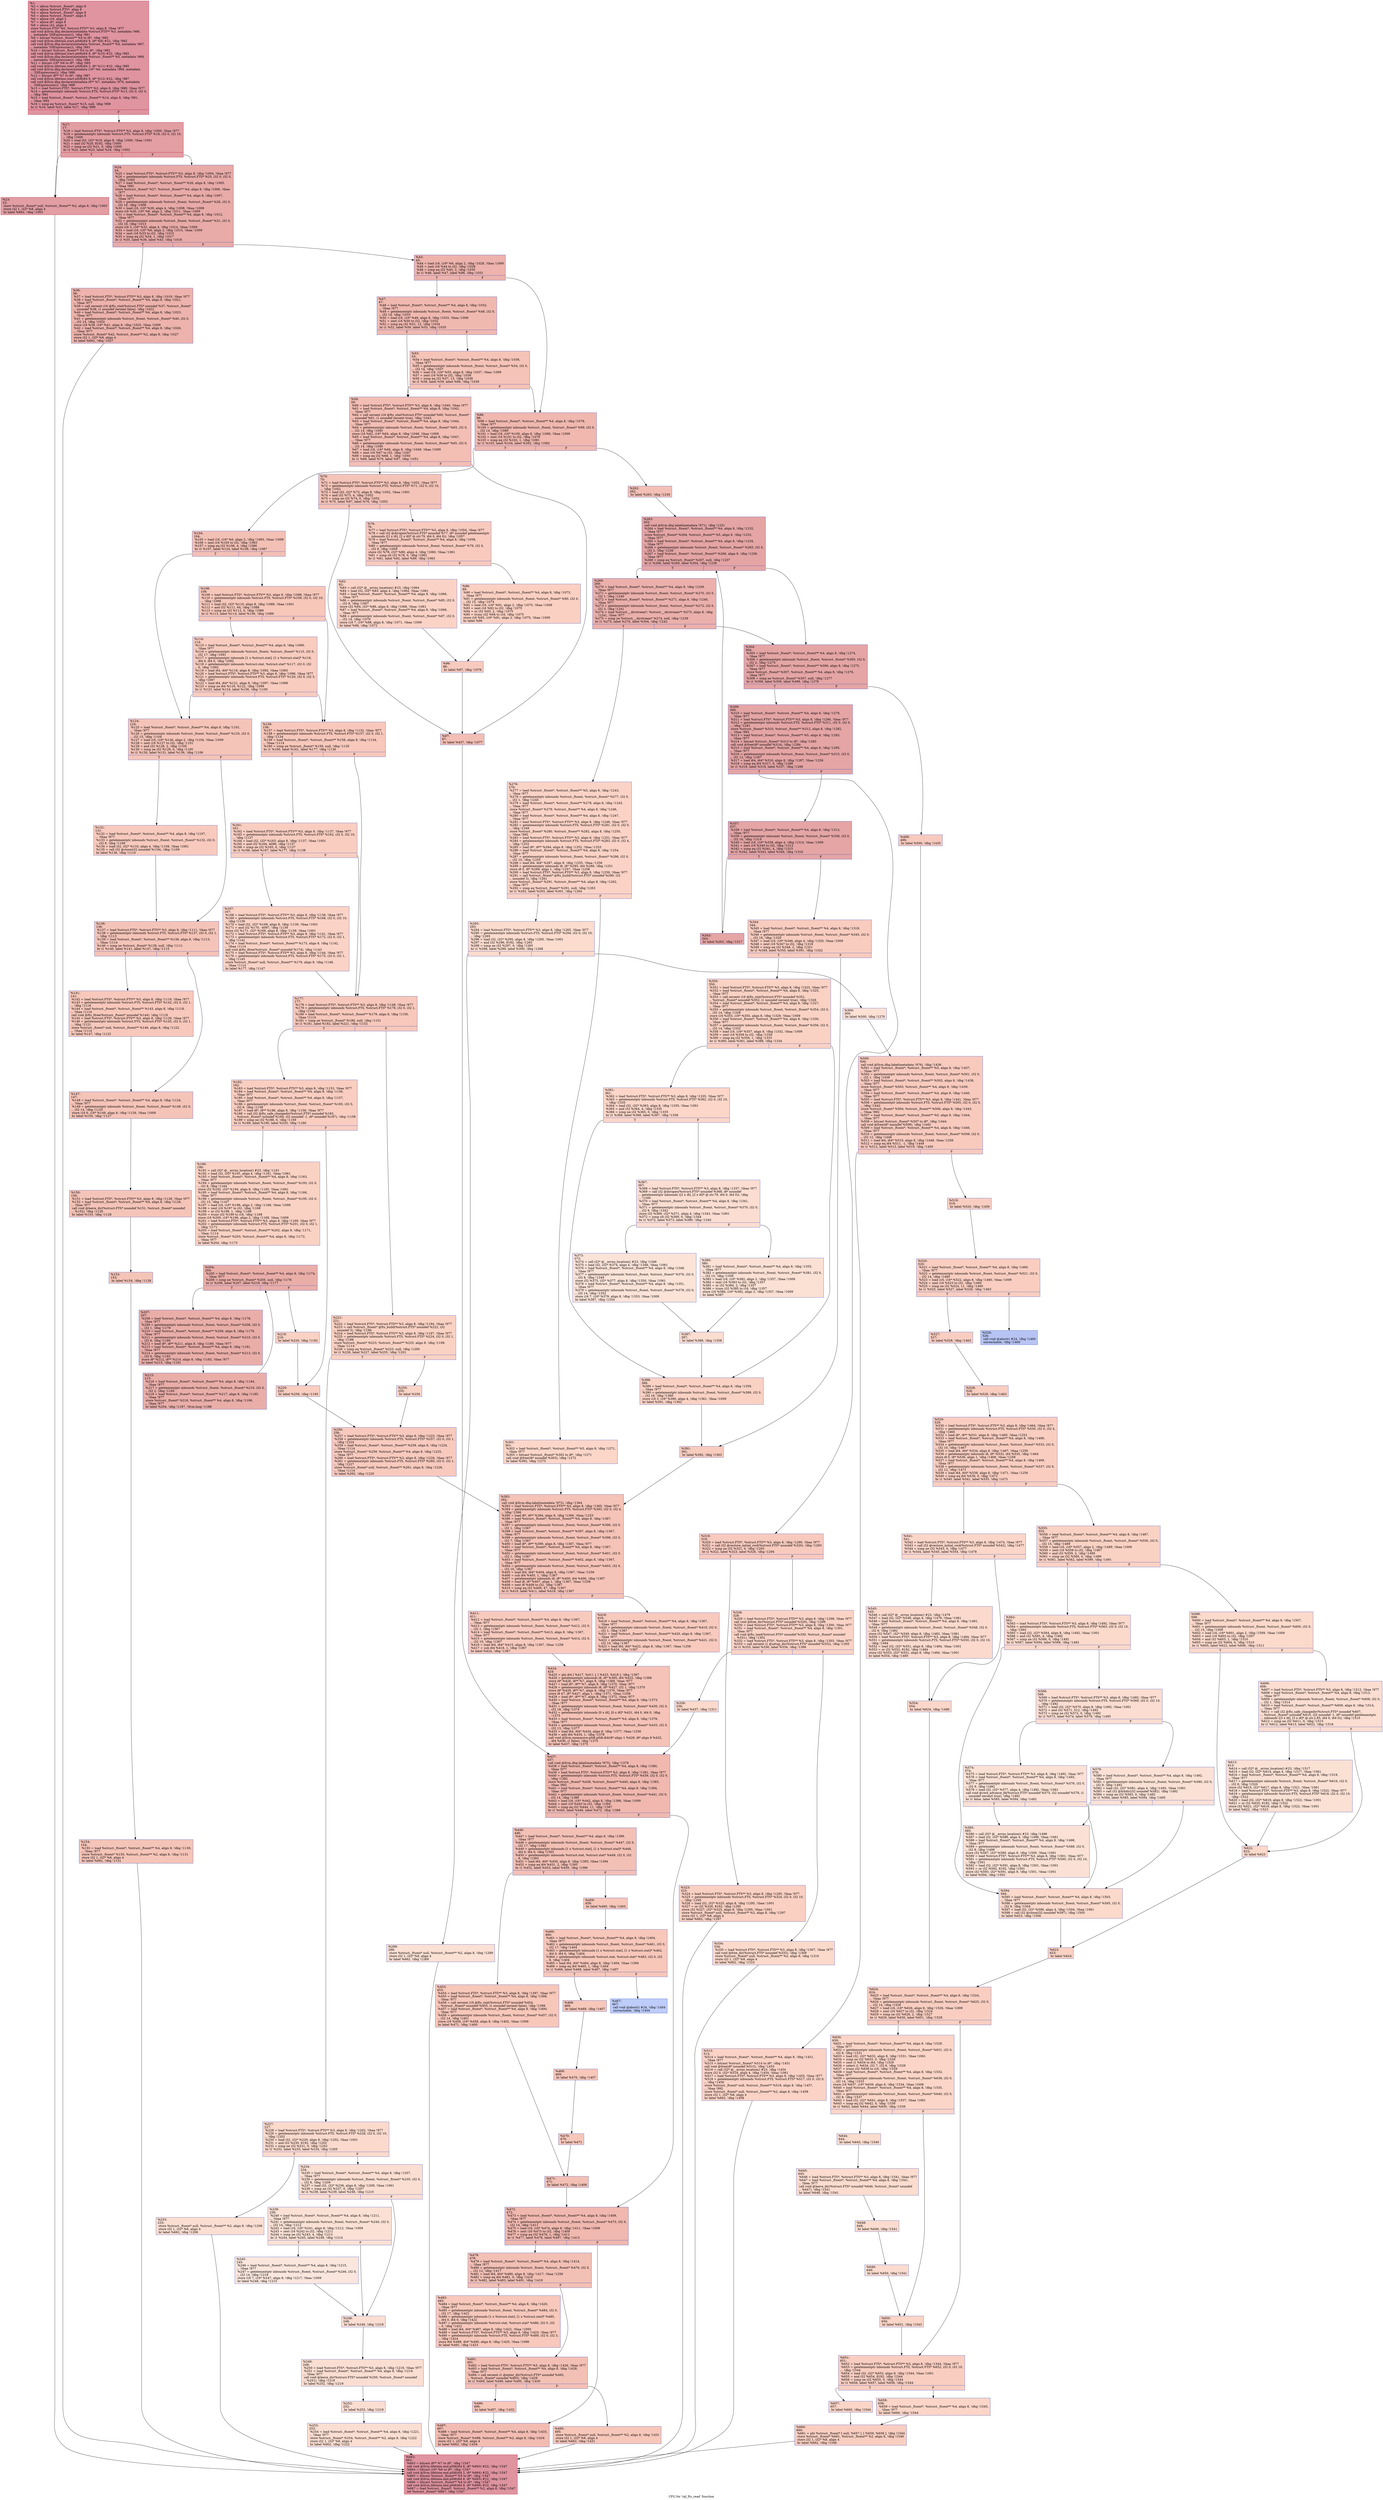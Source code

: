 digraph "CFG for 'rpl_fts_read' function" {
	label="CFG for 'rpl_fts_read' function";

	Node0x2193060 [shape=record,color="#b70d28ff", style=filled, fillcolor="#b70d2870",label="{%1:\l  %2 = alloca %struct._ftsent*, align 8\l  %3 = alloca %struct.FTS*, align 8\l  %4 = alloca %struct._ftsent*, align 8\l  %5 = alloca %struct._ftsent*, align 8\l  %6 = alloca i16, align 2\l  %7 = alloca i8*, align 8\l  %8 = alloca i32, align 4\l  store %struct.FTS* %0, %struct.FTS** %3, align 8, !tbaa !977\l  call void @llvm.dbg.declare(metadata %struct.FTS** %3, metadata !966,\l... metadata !DIExpression()), !dbg !981\l  %9 = bitcast %struct._ftsent** %4 to i8*, !dbg !982\l  call void @llvm.lifetime.start.p0i8(i64 8, i8* %9) #22, !dbg !982\l  call void @llvm.dbg.declare(metadata %struct._ftsent** %4, metadata !967,\l... metadata !DIExpression()), !dbg !983\l  %10 = bitcast %struct._ftsent** %5 to i8*, !dbg !982\l  call void @llvm.lifetime.start.p0i8(i64 8, i8* %10) #22, !dbg !982\l  call void @llvm.dbg.declare(metadata %struct._ftsent** %5, metadata !968,\l... metadata !DIExpression()), !dbg !984\l  %11 = bitcast i16* %6 to i8*, !dbg !985\l  call void @llvm.lifetime.start.p0i8(i64 2, i8* %11) #22, !dbg !985\l  call void @llvm.dbg.declare(metadata i16* %6, metadata !969, metadata\l... !DIExpression()), !dbg !986\l  %12 = bitcast i8** %7 to i8*, !dbg !987\l  call void @llvm.lifetime.start.p0i8(i64 8, i8* %12) #22, !dbg !987\l  call void @llvm.dbg.declare(metadata i8** %7, metadata !970, metadata\l... !DIExpression()), !dbg !988\l  %13 = load %struct.FTS*, %struct.FTS** %3, align 8, !dbg !989, !tbaa !977\l  %14 = getelementptr inbounds %struct.FTS, %struct.FTS* %13, i32 0, i32 0,\l... !dbg !991\l  %15 = load %struct._ftsent*, %struct._ftsent** %14, align 8, !dbg !991,\l... !tbaa !992\l  %16 = icmp eq %struct._ftsent* %15, null, !dbg !998\l  br i1 %16, label %23, label %17, !dbg !999\l|{<s0>T|<s1>F}}"];
	Node0x2193060:s0 -> Node0x2193530;
	Node0x2193060:s1 -> Node0x21934e0;
	Node0x21934e0 [shape=record,color="#b70d28ff", style=filled, fillcolor="#be242e70",label="{%17:\l17:                                               \l  %18 = load %struct.FTS*, %struct.FTS** %3, align 8, !dbg !1000, !tbaa !977\l  %19 = getelementptr inbounds %struct.FTS, %struct.FTS* %18, i32 0, i32 10,\l... !dbg !1000\l  %20 = load i32, i32* %19, align 8, !dbg !1000, !tbaa !1001\l  %21 = and i32 %20, 8192, !dbg !1000\l  %22 = icmp ne i32 %21, 0, !dbg !1000\l  br i1 %22, label %23, label %24, !dbg !1002\l|{<s0>T|<s1>F}}"];
	Node0x21934e0:s0 -> Node0x2193530;
	Node0x21934e0:s1 -> Node0x2193580;
	Node0x2193530 [shape=record,color="#b70d28ff", style=filled, fillcolor="#be242e70",label="{%23:\l23:                                               \l  store %struct._ftsent* null, %struct._ftsent** %2, align 8, !dbg !1003\l  store i32 1, i32* %8, align 4\l  br label %662, !dbg !1003\l}"];
	Node0x2193530 -> Node0x2195dd0;
	Node0x2193580 [shape=record,color="#3d50c3ff", style=filled, fillcolor="#cc403a70",label="{%24:\l24:                                               \l  %25 = load %struct.FTS*, %struct.FTS** %3, align 8, !dbg !1004, !tbaa !977\l  %26 = getelementptr inbounds %struct.FTS, %struct.FTS* %25, i32 0, i32 0,\l... !dbg !1005\l  %27 = load %struct._ftsent*, %struct._ftsent** %26, align 8, !dbg !1005,\l... !tbaa !992\l  store %struct._ftsent* %27, %struct._ftsent** %4, align 8, !dbg !1006, !tbaa\l... !977\l  %28 = load %struct._ftsent*, %struct._ftsent** %4, align 8, !dbg !1007,\l... !tbaa !977\l  %29 = getelementptr inbounds %struct._ftsent, %struct._ftsent* %28, i32 0,\l... i32 16, !dbg !1008\l  %30 = load i16, i16* %29, align 4, !dbg !1008, !tbaa !1009\l  store i16 %30, i16* %6, align 2, !dbg !1011, !tbaa !1009\l  %31 = load %struct._ftsent*, %struct._ftsent** %4, align 8, !dbg !1012,\l... !tbaa !977\l  %32 = getelementptr inbounds %struct._ftsent, %struct._ftsent* %31, i32 0,\l... i32 16, !dbg !1013\l  store i16 3, i16* %32, align 4, !dbg !1014, !tbaa !1009\l  %33 = load i16, i16* %6, align 2, !dbg !1015, !tbaa !1009\l  %34 = zext i16 %33 to i32, !dbg !1015\l  %35 = icmp eq i32 %34, 1, !dbg !1017\l  br i1 %35, label %36, label %43, !dbg !1018\l|{<s0>T|<s1>F}}"];
	Node0x2193580:s0 -> Node0x21935d0;
	Node0x2193580:s1 -> Node0x2193620;
	Node0x21935d0 [shape=record,color="#3d50c3ff", style=filled, fillcolor="#d6524470",label="{%36:\l36:                                               \l  %37 = load %struct.FTS*, %struct.FTS** %3, align 8, !dbg !1019, !tbaa !977\l  %38 = load %struct._ftsent*, %struct._ftsent** %4, align 8, !dbg !1021,\l... !tbaa !977\l  %39 = call zeroext i16 @fts_stat(%struct.FTS* noundef %37, %struct._ftsent*\l... noundef %38, i1 noundef zeroext false), !dbg !1022\l  %40 = load %struct._ftsent*, %struct._ftsent** %4, align 8, !dbg !1023,\l... !tbaa !977\l  %41 = getelementptr inbounds %struct._ftsent, %struct._ftsent* %40, i32 0,\l... i32 14, !dbg !1024\l  store i16 %39, i16* %41, align 8, !dbg !1025, !tbaa !1009\l  %42 = load %struct._ftsent*, %struct._ftsent** %4, align 8, !dbg !1026,\l... !tbaa !977\l  store %struct._ftsent* %42, %struct._ftsent** %2, align 8, !dbg !1027\l  store i32 1, i32* %8, align 4\l  br label %662, !dbg !1027\l}"];
	Node0x21935d0 -> Node0x2195dd0;
	Node0x2193620 [shape=record,color="#3d50c3ff", style=filled, fillcolor="#d6524470",label="{%43:\l43:                                               \l  %44 = load i16, i16* %6, align 2, !dbg !1028, !tbaa !1009\l  %45 = zext i16 %44 to i32, !dbg !1028\l  %46 = icmp eq i32 %45, 2, !dbg !1030\l  br i1 %46, label %47, label %98, !dbg !1031\l|{<s0>T|<s1>F}}"];
	Node0x2193620:s0 -> Node0x2193670;
	Node0x2193620:s1 -> Node0x2193940;
	Node0x2193670 [shape=record,color="#3d50c3ff", style=filled, fillcolor="#de614d70",label="{%47:\l47:                                               \l  %48 = load %struct._ftsent*, %struct._ftsent** %4, align 8, !dbg !1032,\l... !tbaa !977\l  %49 = getelementptr inbounds %struct._ftsent, %struct._ftsent* %48, i32 0,\l... i32 14, !dbg !1033\l  %50 = load i16, i16* %49, align 8, !dbg !1033, !tbaa !1009\l  %51 = zext i16 %50 to i32, !dbg !1032\l  %52 = icmp eq i32 %51, 12, !dbg !1034\l  br i1 %52, label %59, label %53, !dbg !1035\l|{<s0>T|<s1>F}}"];
	Node0x2193670:s0 -> Node0x2193710;
	Node0x2193670:s1 -> Node0x21936c0;
	Node0x21936c0 [shape=record,color="#3d50c3ff", style=filled, fillcolor="#e8765c70",label="{%53:\l53:                                               \l  %54 = load %struct._ftsent*, %struct._ftsent** %4, align 8, !dbg !1036,\l... !tbaa !977\l  %55 = getelementptr inbounds %struct._ftsent, %struct._ftsent* %54, i32 0,\l... i32 14, !dbg !1037\l  %56 = load i16, i16* %55, align 8, !dbg !1037, !tbaa !1009\l  %57 = zext i16 %56 to i32, !dbg !1036\l  %58 = icmp eq i32 %57, 13, !dbg !1038\l  br i1 %58, label %59, label %98, !dbg !1039\l|{<s0>T|<s1>F}}"];
	Node0x21936c0:s0 -> Node0x2193710;
	Node0x21936c0:s1 -> Node0x2193940;
	Node0x2193710 [shape=record,color="#3d50c3ff", style=filled, fillcolor="#e36c5570",label="{%59:\l59:                                               \l  %60 = load %struct.FTS*, %struct.FTS** %3, align 8, !dbg !1040, !tbaa !977\l  %61 = load %struct._ftsent*, %struct._ftsent** %4, align 8, !dbg !1042,\l... !tbaa !977\l  %62 = call zeroext i16 @fts_stat(%struct.FTS* noundef %60, %struct._ftsent*\l... noundef %61, i1 noundef zeroext true), !dbg !1043\l  %63 = load %struct._ftsent*, %struct._ftsent** %4, align 8, !dbg !1044,\l... !tbaa !977\l  %64 = getelementptr inbounds %struct._ftsent, %struct._ftsent* %63, i32 0,\l... i32 14, !dbg !1045\l  store i16 %62, i16* %64, align 8, !dbg !1046, !tbaa !1009\l  %65 = load %struct._ftsent*, %struct._ftsent** %4, align 8, !dbg !1047,\l... !tbaa !977\l  %66 = getelementptr inbounds %struct._ftsent, %struct._ftsent* %65, i32 0,\l... i32 14, !dbg !1049\l  %67 = load i16, i16* %66, align 8, !dbg !1049, !tbaa !1009\l  %68 = zext i16 %67 to i32, !dbg !1047\l  %69 = icmp eq i32 %68, 1, !dbg !1050\l  br i1 %69, label %70, label %97, !dbg !1051\l|{<s0>T|<s1>F}}"];
	Node0x2193710:s0 -> Node0x2193760;
	Node0x2193710:s1 -> Node0x21938f0;
	Node0x2193760 [shape=record,color="#3d50c3ff", style=filled, fillcolor="#e97a5f70",label="{%70:\l70:                                               \l  %71 = load %struct.FTS*, %struct.FTS** %3, align 8, !dbg !1052, !tbaa !977\l  %72 = getelementptr inbounds %struct.FTS, %struct.FTS* %71, i32 0, i32 10,\l... !dbg !1052\l  %73 = load i32, i32* %72, align 8, !dbg !1052, !tbaa !1001\l  %74 = and i32 %73, 4, !dbg !1052\l  %75 = icmp ne i32 %74, 0, !dbg !1052\l  br i1 %75, label %97, label %76, !dbg !1053\l|{<s0>T|<s1>F}}"];
	Node0x2193760:s0 -> Node0x21938f0;
	Node0x2193760:s1 -> Node0x21937b0;
	Node0x21937b0 [shape=record,color="#3d50c3ff", style=filled, fillcolor="#ef886b70",label="{%76:\l76:                                               \l  %77 = load %struct.FTS*, %struct.FTS** %3, align 8, !dbg !1054, !tbaa !977\l  %78 = call i32 @diropen(%struct.FTS* noundef %77, i8* noundef getelementptr\l... inbounds ([2 x i8], [2 x i8]* @.str.79, i64 0, i64 0)), !dbg !1057\l  %79 = load %struct._ftsent*, %struct._ftsent** %4, align 8, !dbg !1058,\l... !tbaa !977\l  %80 = getelementptr inbounds %struct._ftsent, %struct._ftsent* %79, i32 0,\l... i32 9, !dbg !1059\l  store i32 %78, i32* %80, align 4, !dbg !1060, !tbaa !1061\l  %81 = icmp slt i32 %78, 0, !dbg !1062\l  br i1 %81, label %82, label %89, !dbg !1063\l|{<s0>T|<s1>F}}"];
	Node0x21937b0:s0 -> Node0x2193800;
	Node0x21937b0:s1 -> Node0x2193850;
	Node0x2193800 [shape=record,color="#3d50c3ff", style=filled, fillcolor="#f59c7d70",label="{%82:\l82:                                               \l  %83 = call i32* @__errno_location() #23, !dbg !1064\l  %84 = load i32, i32* %83, align 4, !dbg !1064, !tbaa !1061\l  %85 = load %struct._ftsent*, %struct._ftsent** %4, align 8, !dbg !1066,\l... !tbaa !977\l  %86 = getelementptr inbounds %struct._ftsent, %struct._ftsent* %85, i32 0,\l... i32 8, !dbg !1067\l  store i32 %84, i32* %86, align 8, !dbg !1068, !tbaa !1061\l  %87 = load %struct._ftsent*, %struct._ftsent** %4, align 8, !dbg !1069,\l... !tbaa !977\l  %88 = getelementptr inbounds %struct._ftsent, %struct._ftsent* %87, i32 0,\l... i32 14, !dbg !1070\l  store i16 7, i16* %88, align 8, !dbg !1071, !tbaa !1009\l  br label %96, !dbg !1072\l}"];
	Node0x2193800 -> Node0x21938a0;
	Node0x2193850 [shape=record,color="#3d50c3ff", style=filled, fillcolor="#f3947570",label="{%89:\l89:                                               \l  %90 = load %struct._ftsent*, %struct._ftsent** %4, align 8, !dbg !1073,\l... !tbaa !977\l  %91 = getelementptr inbounds %struct._ftsent, %struct._ftsent* %90, i32 0,\l... i32 15, !dbg !1074\l  %92 = load i16, i16* %91, align 2, !dbg !1075, !tbaa !1009\l  %93 = zext i16 %92 to i32, !dbg !1075\l  %94 = or i32 %93, 2, !dbg !1075\l  %95 = trunc i32 %94 to i16, !dbg !1075\l  store i16 %95, i16* %91, align 2, !dbg !1075, !tbaa !1009\l  br label %96\l}"];
	Node0x2193850 -> Node0x21938a0;
	Node0x21938a0 [shape=record,color="#3d50c3ff", style=filled, fillcolor="#ef886b70",label="{%96:\l96:                                               \l  br label %97, !dbg !1076\l}"];
	Node0x21938a0 -> Node0x21938f0;
	Node0x21938f0 [shape=record,color="#3d50c3ff", style=filled, fillcolor="#e36c5570",label="{%97:\l97:                                               \l  br label %437, !dbg !1077\l}"];
	Node0x21938f0 -> Node0x2194d90;
	Node0x2193940 [shape=record,color="#3d50c3ff", style=filled, fillcolor="#dc5d4a70",label="{%98:\l98:                                               \l  %99 = load %struct._ftsent*, %struct._ftsent** %4, align 8, !dbg !1078,\l... !tbaa !977\l  %100 = getelementptr inbounds %struct._ftsent, %struct._ftsent* %99, i32 0,\l... i32 14, !dbg !1080\l  %101 = load i16, i16* %100, align 8, !dbg !1080, !tbaa !1009\l  %102 = zext i16 %101 to i32, !dbg !1078\l  %103 = icmp eq i32 %102, 1, !dbg !1081\l  br i1 %103, label %104, label %262, !dbg !1082\l|{<s0>T|<s1>F}}"];
	Node0x2193940:s0 -> Node0x2193990;
	Node0x2193940:s1 -> Node0x2194430;
	Node0x2193990 [shape=record,color="#3d50c3ff", style=filled, fillcolor="#e5705870",label="{%104:\l104:                                              \l  %105 = load i16, i16* %6, align 2, !dbg !1083, !tbaa !1009\l  %106 = zext i16 %105 to i32, !dbg !1083\l  %107 = icmp eq i32 %106, 4, !dbg !1086\l  br i1 %107, label %124, label %108, !dbg !1087\l|{<s0>T|<s1>F}}"];
	Node0x2193990:s0 -> Node0x2193a80;
	Node0x2193990:s1 -> Node0x21939e0;
	Node0x21939e0 [shape=record,color="#3d50c3ff", style=filled, fillcolor="#ec7f6370",label="{%108:\l108:                                              \l  %109 = load %struct.FTS*, %struct.FTS** %3, align 8, !dbg !1088, !tbaa !977\l  %110 = getelementptr inbounds %struct.FTS, %struct.FTS* %109, i32 0, i32 10,\l... !dbg !1088\l  %111 = load i32, i32* %110, align 8, !dbg !1088, !tbaa !1001\l  %112 = and i32 %111, 64, !dbg !1088\l  %113 = icmp ne i32 %112, 0, !dbg !1088\l  br i1 %113, label %114, label %156, !dbg !1089\l|{<s0>T|<s1>F}}"];
	Node0x21939e0:s0 -> Node0x2193a30;
	Node0x21939e0:s1 -> Node0x2193d00;
	Node0x2193a30 [shape=record,color="#3d50c3ff", style=filled, fillcolor="#f08b6e70",label="{%114:\l114:                                              \l  %115 = load %struct._ftsent*, %struct._ftsent** %4, align 8, !dbg !1090,\l... !tbaa !977\l  %116 = getelementptr inbounds %struct._ftsent, %struct._ftsent* %115, i32 0,\l... i32 17, !dbg !1091\l  %117 = getelementptr inbounds [1 x %struct.stat], [1 x %struct.stat]* %116,\l... i64 0, i64 0, !dbg !1092\l  %118 = getelementptr inbounds %struct.stat, %struct.stat* %117, i32 0, i32\l... 0, !dbg !1092\l  %119 = load i64, i64* %118, align 8, !dbg !1092, !tbaa !1093\l  %120 = load %struct.FTS*, %struct.FTS** %3, align 8, !dbg !1096, !tbaa !977\l  %121 = getelementptr inbounds %struct.FTS, %struct.FTS* %120, i32 0, i32 3,\l... !dbg !1097\l  %122 = load i64, i64* %121, align 8, !dbg !1097, !tbaa !1098\l  %123 = icmp ne i64 %119, %122, !dbg !1099\l  br i1 %123, label %124, label %156, !dbg !1100\l|{<s0>T|<s1>F}}"];
	Node0x2193a30:s0 -> Node0x2193a80;
	Node0x2193a30:s1 -> Node0x2193d00;
	Node0x2193a80 [shape=record,color="#3d50c3ff", style=filled, fillcolor="#e97a5f70",label="{%124:\l124:                                              \l  %125 = load %struct._ftsent*, %struct._ftsent** %4, align 8, !dbg !1101,\l... !tbaa !977\l  %126 = getelementptr inbounds %struct._ftsent, %struct._ftsent* %125, i32 0,\l... i32 15, !dbg !1104\l  %127 = load i16, i16* %126, align 2, !dbg !1104, !tbaa !1009\l  %128 = zext i16 %127 to i32, !dbg !1101\l  %129 = and i32 %128, 2, !dbg !1105\l  %130 = icmp ne i32 %129, 0, !dbg !1105\l  br i1 %130, label %131, label %136, !dbg !1106\l|{<s0>T|<s1>F}}"];
	Node0x2193a80:s0 -> Node0x2193ad0;
	Node0x2193a80:s1 -> Node0x2193b20;
	Node0x2193ad0 [shape=record,color="#3d50c3ff", style=filled, fillcolor="#ef886b70",label="{%131:\l131:                                              \l  %132 = load %struct._ftsent*, %struct._ftsent** %4, align 8, !dbg !1107,\l... !tbaa !977\l  %133 = getelementptr inbounds %struct._ftsent, %struct._ftsent* %132, i32 0,\l... i32 9, !dbg !1108\l  %134 = load i32, i32* %133, align 4, !dbg !1108, !tbaa !1061\l  %135 = call i32 @close(i32 noundef %134), !dbg !1109\l  br label %136, !dbg !1110\l}"];
	Node0x2193ad0 -> Node0x2193b20;
	Node0x2193b20 [shape=record,color="#3d50c3ff", style=filled, fillcolor="#e97a5f70",label="{%136:\l136:                                              \l  %137 = load %struct.FTS*, %struct.FTS** %3, align 8, !dbg !1111, !tbaa !977\l  %138 = getelementptr inbounds %struct.FTS, %struct.FTS* %137, i32 0, i32 1,\l... !dbg !1113\l  %139 = load %struct._ftsent*, %struct._ftsent** %138, align 8, !dbg !1113,\l... !tbaa !1114\l  %140 = icmp ne %struct._ftsent* %139, null, !dbg !1111\l  br i1 %140, label %141, label %147, !dbg !1115\l|{<s0>T|<s1>F}}"];
	Node0x2193b20:s0 -> Node0x2193b70;
	Node0x2193b20:s1 -> Node0x2193bc0;
	Node0x2193b70 [shape=record,color="#3d50c3ff", style=filled, fillcolor="#ed836670",label="{%141:\l141:                                              \l  %142 = load %struct.FTS*, %struct.FTS** %3, align 8, !dbg !1116, !tbaa !977\l  %143 = getelementptr inbounds %struct.FTS, %struct.FTS* %142, i32 0, i32 1,\l... !dbg !1118\l  %144 = load %struct._ftsent*, %struct._ftsent** %143, align 8, !dbg !1118,\l... !tbaa !1114\l  call void @fts_lfree(%struct._ftsent* noundef %144), !dbg !1119\l  %145 = load %struct.FTS*, %struct.FTS** %3, align 8, !dbg !1120, !tbaa !977\l  %146 = getelementptr inbounds %struct.FTS, %struct.FTS* %145, i32 0, i32 1,\l... !dbg !1121\l  store %struct._ftsent* null, %struct._ftsent** %146, align 8, !dbg !1122,\l... !tbaa !1114\l  br label %147, !dbg !1123\l}"];
	Node0x2193b70 -> Node0x2193bc0;
	Node0x2193bc0 [shape=record,color="#3d50c3ff", style=filled, fillcolor="#e97a5f70",label="{%147:\l147:                                              \l  %148 = load %struct._ftsent*, %struct._ftsent** %4, align 8, !dbg !1124,\l... !tbaa !977\l  %149 = getelementptr inbounds %struct._ftsent, %struct._ftsent* %148, i32 0,\l... i32 14, !dbg !1125\l  store i16 6, i16* %149, align 8, !dbg !1126, !tbaa !1009\l  br label %150, !dbg !1127\l}"];
	Node0x2193bc0 -> Node0x2193c10;
	Node0x2193c10 [shape=record,color="#3d50c3ff", style=filled, fillcolor="#e97a5f70",label="{%150:\l150:                                              \l  %151 = load %struct.FTS*, %struct.FTS** %3, align 8, !dbg !1128, !tbaa !977\l  %152 = load %struct._ftsent*, %struct._ftsent** %4, align 8, !dbg !1128,\l... !tbaa !977\l  call void @leave_dir(%struct.FTS* noundef %151, %struct._ftsent* noundef\l... %152), !dbg !1128\l  br label %153, !dbg !1128\l}"];
	Node0x2193c10 -> Node0x2193c60;
	Node0x2193c60 [shape=record,color="#3d50c3ff", style=filled, fillcolor="#e97a5f70",label="{%153:\l153:                                              \l  br label %154, !dbg !1128\l}"];
	Node0x2193c60 -> Node0x2193cb0;
	Node0x2193cb0 [shape=record,color="#3d50c3ff", style=filled, fillcolor="#e97a5f70",label="{%154:\l154:                                              \l  %155 = load %struct._ftsent*, %struct._ftsent** %4, align 8, !dbg !1130,\l... !tbaa !977\l  store %struct._ftsent* %155, %struct._ftsent** %2, align 8, !dbg !1131\l  store i32 1, i32* %8, align 4\l  br label %662, !dbg !1131\l}"];
	Node0x2193cb0 -> Node0x2195dd0;
	Node0x2193d00 [shape=record,color="#3d50c3ff", style=filled, fillcolor="#ed836670",label="{%156:\l156:                                              \l  %157 = load %struct.FTS*, %struct.FTS** %3, align 8, !dbg !1132, !tbaa !977\l  %158 = getelementptr inbounds %struct.FTS, %struct.FTS* %157, i32 0, i32 1,\l... !dbg !1134\l  %159 = load %struct._ftsent*, %struct._ftsent** %158, align 8, !dbg !1134,\l... !tbaa !1114\l  %160 = icmp ne %struct._ftsent* %159, null, !dbg !1135\l  br i1 %160, label %161, label %177, !dbg !1136\l|{<s0>T|<s1>F}}"];
	Node0x2193d00:s0 -> Node0x2193d50;
	Node0x2193d00:s1 -> Node0x2193df0;
	Node0x2193d50 [shape=record,color="#3d50c3ff", style=filled, fillcolor="#f2907270",label="{%161:\l161:                                              \l  %162 = load %struct.FTS*, %struct.FTS** %3, align 8, !dbg !1137, !tbaa !977\l  %163 = getelementptr inbounds %struct.FTS, %struct.FTS* %162, i32 0, i32 10,\l... !dbg !1137\l  %164 = load i32, i32* %163, align 8, !dbg !1137, !tbaa !1001\l  %165 = and i32 %164, 4096, !dbg !1137\l  %166 = icmp ne i32 %165, 0, !dbg !1137\l  br i1 %166, label %167, label %177, !dbg !1138\l|{<s0>T|<s1>F}}"];
	Node0x2193d50:s0 -> Node0x2193da0;
	Node0x2193d50:s1 -> Node0x2193df0;
	Node0x2193da0 [shape=record,color="#3d50c3ff", style=filled, fillcolor="#f59c7d70",label="{%167:\l167:                                              \l  %168 = load %struct.FTS*, %struct.FTS** %3, align 8, !dbg !1139, !tbaa !977\l  %169 = getelementptr inbounds %struct.FTS, %struct.FTS* %168, i32 0, i32 10,\l... !dbg !1139\l  %170 = load i32, i32* %169, align 8, !dbg !1139, !tbaa !1001\l  %171 = and i32 %170, -4097, !dbg !1139\l  store i32 %171, i32* %169, align 8, !dbg !1139, !tbaa !1001\l  %172 = load %struct.FTS*, %struct.FTS** %3, align 8, !dbg !1141, !tbaa !977\l  %173 = getelementptr inbounds %struct.FTS, %struct.FTS* %172, i32 0, i32 1,\l... !dbg !1142\l  %174 = load %struct._ftsent*, %struct._ftsent** %173, align 8, !dbg !1142,\l... !tbaa !1114\l  call void @fts_lfree(%struct._ftsent* noundef %174), !dbg !1143\l  %175 = load %struct.FTS*, %struct.FTS** %3, align 8, !dbg !1144, !tbaa !977\l  %176 = getelementptr inbounds %struct.FTS, %struct.FTS* %175, i32 0, i32 1,\l... !dbg !1145\l  store %struct._ftsent* null, %struct._ftsent** %176, align 8, !dbg !1146,\l... !tbaa !1114\l  br label %177, !dbg !1147\l}"];
	Node0x2193da0 -> Node0x2193df0;
	Node0x2193df0 [shape=record,color="#3d50c3ff", style=filled, fillcolor="#ed836670",label="{%177:\l177:                                              \l  %178 = load %struct.FTS*, %struct.FTS** %3, align 8, !dbg !1148, !tbaa !977\l  %179 = getelementptr inbounds %struct.FTS, %struct.FTS* %178, i32 0, i32 1,\l... !dbg !1150\l  %180 = load %struct._ftsent*, %struct._ftsent** %179, align 8, !dbg !1150,\l... !tbaa !1114\l  %181 = icmp ne %struct._ftsent* %180, null, !dbg !1151\l  br i1 %181, label %182, label %221, !dbg !1152\l|{<s0>T|<s1>F}}"];
	Node0x2193df0:s0 -> Node0x2193e40;
	Node0x2193df0:s1 -> Node0x2194070;
	Node0x2193e40 [shape=record,color="#3d50c3ff", style=filled, fillcolor="#f2907270",label="{%182:\l182:                                              \l  %183 = load %struct.FTS*, %struct.FTS** %3, align 8, !dbg !1153, !tbaa !977\l  %184 = load %struct._ftsent*, %struct._ftsent** %4, align 8, !dbg !1156,\l... !tbaa !977\l  %185 = load %struct._ftsent*, %struct._ftsent** %4, align 8, !dbg !1157,\l... !tbaa !977\l  %186 = getelementptr inbounds %struct._ftsent, %struct._ftsent* %185, i32 0,\l... i32 6, !dbg !1158\l  %187 = load i8*, i8** %186, align 8, !dbg !1158, !tbaa !977\l  %188 = call i32 @fts_safe_changedir(%struct.FTS* noundef %183,\l... %struct._ftsent* noundef %184, i32 noundef -1, i8* noundef %187), !dbg !1159\l  %189 = icmp ne i32 %188, 0, !dbg !1159\l  br i1 %189, label %190, label %220, !dbg !1160\l|{<s0>T|<s1>F}}"];
	Node0x2193e40:s0 -> Node0x2193e90;
	Node0x2193e40:s1 -> Node0x2194020;
	Node0x2193e90 [shape=record,color="#3d50c3ff", style=filled, fillcolor="#f4987a70",label="{%190:\l190:                                              \l  %191 = call i32* @__errno_location() #23, !dbg !1161\l  %192 = load i32, i32* %191, align 4, !dbg !1161, !tbaa !1061\l  %193 = load %struct._ftsent*, %struct._ftsent** %4, align 8, !dbg !1163,\l... !tbaa !977\l  %194 = getelementptr inbounds %struct._ftsent, %struct._ftsent* %193, i32 0,\l... i32 8, !dbg !1164\l  store i32 %192, i32* %194, align 8, !dbg !1165, !tbaa !1061\l  %195 = load %struct._ftsent*, %struct._ftsent** %4, align 8, !dbg !1166,\l... !tbaa !977\l  %196 = getelementptr inbounds %struct._ftsent, %struct._ftsent* %195, i32 0,\l... i32 15, !dbg !1167\l  %197 = load i16, i16* %196, align 2, !dbg !1168, !tbaa !1009\l  %198 = zext i16 %197 to i32, !dbg !1168\l  %199 = or i32 %198, 1, !dbg !1168\l  %200 = trunc i32 %199 to i16, !dbg !1168\l  store i16 %200, i16* %196, align 2, !dbg !1168, !tbaa !1009\l  %201 = load %struct.FTS*, %struct.FTS** %3, align 8, !dbg !1169, !tbaa !977\l  %202 = getelementptr inbounds %struct.FTS, %struct.FTS* %201, i32 0, i32 1,\l... !dbg !1171\l  %203 = load %struct._ftsent*, %struct._ftsent** %202, align 8, !dbg !1171,\l... !tbaa !1114\l  store %struct._ftsent* %203, %struct._ftsent** %4, align 8, !dbg !1172,\l... !tbaa !977\l  br label %204, !dbg !1173\l}"];
	Node0x2193e90 -> Node0x2193ee0;
	Node0x2193ee0 [shape=record,color="#3d50c3ff", style=filled, fillcolor="#d0473d70",label="{%204:\l204:                                              \l  %205 = load %struct._ftsent*, %struct._ftsent** %4, align 8, !dbg !1174,\l... !tbaa !977\l  %206 = icmp ne %struct._ftsent* %205, null, !dbg !1176\l  br i1 %206, label %207, label %219, !dbg !1177\l|{<s0>T|<s1>F}}"];
	Node0x2193ee0:s0 -> Node0x2193f30;
	Node0x2193ee0:s1 -> Node0x2193fd0;
	Node0x2193f30 [shape=record,color="#3d50c3ff", style=filled, fillcolor="#d0473d70",label="{%207:\l207:                                              \l  %208 = load %struct._ftsent*, %struct._ftsent** %4, align 8, !dbg !1178,\l... !tbaa !977\l  %209 = getelementptr inbounds %struct._ftsent, %struct._ftsent* %208, i32 0,\l... i32 1, !dbg !1179\l  %210 = load %struct._ftsent*, %struct._ftsent** %209, align 8, !dbg !1179,\l... !tbaa !977\l  %211 = getelementptr inbounds %struct._ftsent, %struct._ftsent* %210, i32 0,\l... i32 6, !dbg !1180\l  %212 = load i8*, i8** %211, align 8, !dbg !1180, !tbaa !977\l  %213 = load %struct._ftsent*, %struct._ftsent** %4, align 8, !dbg !1181,\l... !tbaa !977\l  %214 = getelementptr inbounds %struct._ftsent, %struct._ftsent* %213, i32 0,\l... i32 6, !dbg !1182\l  store i8* %212, i8** %214, align 8, !dbg !1183, !tbaa !977\l  br label %215, !dbg !1181\l}"];
	Node0x2193f30 -> Node0x2193f80;
	Node0x2193f80 [shape=record,color="#3d50c3ff", style=filled, fillcolor="#d0473d70",label="{%215:\l215:                                              \l  %216 = load %struct._ftsent*, %struct._ftsent** %4, align 8, !dbg !1184,\l... !tbaa !977\l  %217 = getelementptr inbounds %struct._ftsent, %struct._ftsent* %216, i32 0,\l... i32 2, !dbg !1185\l  %218 = load %struct._ftsent*, %struct._ftsent** %217, align 8, !dbg !1185,\l... !tbaa !977\l  store %struct._ftsent* %218, %struct._ftsent** %4, align 8, !dbg !1186,\l... !tbaa !977\l  br label %204, !dbg !1187, !llvm.loop !1188\l}"];
	Node0x2193f80 -> Node0x2193ee0;
	Node0x2193fd0 [shape=record,color="#3d50c3ff", style=filled, fillcolor="#f4987a70",label="{%219:\l219:                                              \l  br label %220, !dbg !1192\l}"];
	Node0x2193fd0 -> Node0x2194020;
	Node0x2194020 [shape=record,color="#3d50c3ff", style=filled, fillcolor="#f2907270",label="{%220:\l220:                                              \l  br label %256, !dbg !1193\l}"];
	Node0x2194020 -> Node0x21943e0;
	Node0x2194070 [shape=record,color="#3d50c3ff", style=filled, fillcolor="#f4987a70",label="{%221:\l221:                                              \l  %222 = load %struct.FTS*, %struct.FTS** %3, align 8, !dbg !1194, !tbaa !977\l  %223 = call %struct._ftsent* @fts_build(%struct.FTS* noundef %222, i32\l... noundef 3), !dbg !1196\l  %224 = load %struct.FTS*, %struct.FTS** %3, align 8, !dbg !1197, !tbaa !977\l  %225 = getelementptr inbounds %struct.FTS, %struct.FTS* %224, i32 0, i32 1,\l... !dbg !1198\l  store %struct._ftsent* %223, %struct._ftsent** %225, align 8, !dbg !1199,\l... !tbaa !1114\l  %226 = icmp eq %struct._ftsent* %223, null, !dbg !1200\l  br i1 %226, label %227, label %255, !dbg !1201\l|{<s0>T|<s1>F}}"];
	Node0x2194070:s0 -> Node0x21940c0;
	Node0x2194070:s1 -> Node0x2194390;
	Node0x21940c0 [shape=record,color="#3d50c3ff", style=filled, fillcolor="#f7ac8e70",label="{%227:\l227:                                              \l  %228 = load %struct.FTS*, %struct.FTS** %3, align 8, !dbg !1202, !tbaa !977\l  %229 = getelementptr inbounds %struct.FTS, %struct.FTS* %228, i32 0, i32 10,\l... !dbg !1202\l  %230 = load i32, i32* %229, align 8, !dbg !1202, !tbaa !1001\l  %231 = and i32 %230, 8192, !dbg !1202\l  %232 = icmp ne i32 %231, 0, !dbg !1202\l  br i1 %232, label %233, label %234, !dbg !1205\l|{<s0>T|<s1>F}}"];
	Node0x21940c0:s0 -> Node0x2194110;
	Node0x21940c0:s1 -> Node0x2194160;
	Node0x2194110 [shape=record,color="#3d50c3ff", style=filled, fillcolor="#f7b59970",label="{%233:\l233:                                              \l  store %struct._ftsent* null, %struct._ftsent** %2, align 8, !dbg !1206\l  store i32 1, i32* %8, align 4\l  br label %662, !dbg !1206\l}"];
	Node0x2194110 -> Node0x2195dd0;
	Node0x2194160 [shape=record,color="#3d50c3ff", style=filled, fillcolor="#f7b59970",label="{%234:\l234:                                              \l  %235 = load %struct._ftsent*, %struct._ftsent** %4, align 8, !dbg !1207,\l... !tbaa !977\l  %236 = getelementptr inbounds %struct._ftsent, %struct._ftsent* %235, i32 0,\l... i32 8, !dbg !1209\l  %237 = load i32, i32* %236, align 8, !dbg !1209, !tbaa !1061\l  %238 = icmp ne i32 %237, 0, !dbg !1207\l  br i1 %238, label %239, label %248, !dbg !1210\l|{<s0>T|<s1>F}}"];
	Node0x2194160:s0 -> Node0x21941b0;
	Node0x2194160:s1 -> Node0x2194250;
	Node0x21941b0 [shape=record,color="#3d50c3ff", style=filled, fillcolor="#f7bca170",label="{%239:\l239:                                              \l  %240 = load %struct._ftsent*, %struct._ftsent** %4, align 8, !dbg !1211,\l... !tbaa !977\l  %241 = getelementptr inbounds %struct._ftsent, %struct._ftsent* %240, i32 0,\l... i32 14, !dbg !1212\l  %242 = load i16, i16* %241, align 8, !dbg !1212, !tbaa !1009\l  %243 = zext i16 %242 to i32, !dbg !1211\l  %244 = icmp ne i32 %243, 4, !dbg !1213\l  br i1 %244, label %245, label %248, !dbg !1214\l|{<s0>T|<s1>F}}"];
	Node0x21941b0:s0 -> Node0x2194200;
	Node0x21941b0:s1 -> Node0x2194250;
	Node0x2194200 [shape=record,color="#3d50c3ff", style=filled, fillcolor="#f3c7b170",label="{%245:\l245:                                              \l  %246 = load %struct._ftsent*, %struct._ftsent** %4, align 8, !dbg !1215,\l... !tbaa !977\l  %247 = getelementptr inbounds %struct._ftsent, %struct._ftsent* %246, i32 0,\l... i32 14, !dbg !1216\l  store i16 7, i16* %247, align 8, !dbg !1217, !tbaa !1009\l  br label %248, !dbg !1215\l}"];
	Node0x2194200 -> Node0x2194250;
	Node0x2194250 [shape=record,color="#3d50c3ff", style=filled, fillcolor="#f7b59970",label="{%248:\l248:                                              \l  br label %249, !dbg !1218\l}"];
	Node0x2194250 -> Node0x21942a0;
	Node0x21942a0 [shape=record,color="#3d50c3ff", style=filled, fillcolor="#f7b59970",label="{%249:\l249:                                              \l  %250 = load %struct.FTS*, %struct.FTS** %3, align 8, !dbg !1219, !tbaa !977\l  %251 = load %struct._ftsent*, %struct._ftsent** %4, align 8, !dbg !1219,\l... !tbaa !977\l  call void @leave_dir(%struct.FTS* noundef %250, %struct._ftsent* noundef\l... %251), !dbg !1219\l  br label %252, !dbg !1219\l}"];
	Node0x21942a0 -> Node0x21942f0;
	Node0x21942f0 [shape=record,color="#3d50c3ff", style=filled, fillcolor="#f7b59970",label="{%252:\l252:                                              \l  br label %253, !dbg !1219\l}"];
	Node0x21942f0 -> Node0x2194340;
	Node0x2194340 [shape=record,color="#3d50c3ff", style=filled, fillcolor="#f7b59970",label="{%253:\l253:                                              \l  %254 = load %struct._ftsent*, %struct._ftsent** %4, align 8, !dbg !1221,\l... !tbaa !977\l  store %struct._ftsent* %254, %struct._ftsent** %2, align 8, !dbg !1222\l  store i32 1, i32* %8, align 4\l  br label %662, !dbg !1222\l}"];
	Node0x2194340 -> Node0x2195dd0;
	Node0x2194390 [shape=record,color="#3d50c3ff", style=filled, fillcolor="#f5a08170",label="{%255:\l255:                                              \l  br label %256\l}"];
	Node0x2194390 -> Node0x21943e0;
	Node0x21943e0 [shape=record,color="#3d50c3ff", style=filled, fillcolor="#ef886b70",label="{%256:\l256:                                              \l  %257 = load %struct.FTS*, %struct.FTS** %3, align 8, !dbg !1223, !tbaa !977\l  %258 = getelementptr inbounds %struct.FTS, %struct.FTS* %257, i32 0, i32 1,\l... !dbg !1224\l  %259 = load %struct._ftsent*, %struct._ftsent** %258, align 8, !dbg !1224,\l... !tbaa !1114\l  store %struct._ftsent* %259, %struct._ftsent** %4, align 8, !dbg !1225,\l... !tbaa !977\l  %260 = load %struct.FTS*, %struct.FTS** %3, align 8, !dbg !1226, !tbaa !977\l  %261 = getelementptr inbounds %struct.FTS, %struct.FTS* %260, i32 0, i32 1,\l... !dbg !1227\l  store %struct._ftsent* null, %struct._ftsent** %261, align 8, !dbg !1228,\l... !tbaa !1114\l  br label %392, !dbg !1229\l}"];
	Node0x21943e0 -> Node0x2194c50;
	Node0x2194430 [shape=record,color="#3d50c3ff", style=filled, fillcolor="#e5705870",label="{%262:\l262:                                              \l  br label %263, !dbg !1230\l}"];
	Node0x2194430 -> Node0x2194480;
	Node0x2194480 [shape=record,color="#3d50c3ff", style=filled, fillcolor="#c5333470",label="{%263:\l263:                                              \l  call void @llvm.dbg.label(metadata !971), !dbg !1231\l  %264 = load %struct._ftsent*, %struct._ftsent** %4, align 8, !dbg !1232,\l... !tbaa !977\l  store %struct._ftsent* %264, %struct._ftsent** %5, align 8, !dbg !1233,\l... !tbaa !977\l  %265 = load %struct._ftsent*, %struct._ftsent** %4, align 8, !dbg !1234,\l... !tbaa !977\l  %266 = getelementptr inbounds %struct._ftsent, %struct._ftsent* %265, i32 0,\l... i32 2, !dbg !1236\l  %267 = load %struct._ftsent*, %struct._ftsent** %266, align 8, !dbg !1236,\l... !tbaa !977\l  %268 = icmp eq %struct._ftsent* %267, null, !dbg !1237\l  br i1 %268, label %269, label %304, !dbg !1238\l|{<s0>T|<s1>F}}"];
	Node0x2194480:s0 -> Node0x21944d0;
	Node0x2194480:s1 -> Node0x21946b0;
	Node0x21944d0 [shape=record,color="#3d50c3ff", style=filled, fillcolor="#d24b4070",label="{%269:\l269:                                              \l  %270 = load %struct._ftsent*, %struct._ftsent** %4, align 8, !dbg !1239,\l... !tbaa !977\l  %271 = getelementptr inbounds %struct._ftsent, %struct._ftsent* %270, i32 0,\l... i32 1, !dbg !1240\l  %272 = load %struct._ftsent*, %struct._ftsent** %271, align 8, !dbg !1240,\l... !tbaa !977\l  %273 = getelementptr inbounds %struct._ftsent, %struct._ftsent* %272, i32 0,\l... i32 3, !dbg !1241\l  %274 = load %struct.__dirstream*, %struct.__dirstream** %273, align 8, !dbg\l... !1241, !tbaa !977\l  %275 = icmp ne %struct.__dirstream* %274, null, !dbg !1239\l  br i1 %275, label %276, label %304, !dbg !1242\l|{<s0>T|<s1>F}}"];
	Node0x21944d0:s0 -> Node0x2194520;
	Node0x21944d0:s1 -> Node0x21946b0;
	Node0x2194520 [shape=record,color="#3d50c3ff", style=filled, fillcolor="#f59c7d70",label="{%276:\l276:                                              \l  %277 = load %struct._ftsent*, %struct._ftsent** %5, align 8, !dbg !1243,\l... !tbaa !977\l  %278 = getelementptr inbounds %struct._ftsent, %struct._ftsent* %277, i32 0,\l... i32 1, !dbg !1245\l  %279 = load %struct._ftsent*, %struct._ftsent** %278, align 8, !dbg !1245,\l... !tbaa !977\l  store %struct._ftsent* %279, %struct._ftsent** %4, align 8, !dbg !1246,\l... !tbaa !977\l  %280 = load %struct._ftsent*, %struct._ftsent** %4, align 8, !dbg !1247,\l... !tbaa !977\l  %281 = load %struct.FTS*, %struct.FTS** %3, align 8, !dbg !1248, !tbaa !977\l  %282 = getelementptr inbounds %struct.FTS, %struct.FTS* %281, i32 0, i32 0,\l... !dbg !1249\l  store %struct._ftsent* %280, %struct._ftsent** %282, align 8, !dbg !1250,\l... !tbaa !992\l  %283 = load %struct.FTS*, %struct.FTS** %3, align 8, !dbg !1251, !tbaa !977\l  %284 = getelementptr inbounds %struct.FTS, %struct.FTS* %283, i32 0, i32 4,\l... !dbg !1252\l  %285 = load i8*, i8** %284, align 8, !dbg !1252, !tbaa !1253\l  %286 = load %struct._ftsent*, %struct._ftsent** %4, align 8, !dbg !1254,\l... !tbaa !977\l  %287 = getelementptr inbounds %struct._ftsent, %struct._ftsent* %286, i32 0,\l... i32 10, !dbg !1255\l  %288 = load i64, i64* %287, align 8, !dbg !1255, !tbaa !1256\l  %289 = getelementptr inbounds i8, i8* %285, i64 %288, !dbg !1251\l  store i8 0, i8* %289, align 1, !dbg !1257, !tbaa !1258\l  %290 = load %struct.FTS*, %struct.FTS** %3, align 8, !dbg !1259, !tbaa !977\l  %291 = call %struct._ftsent* @fts_build(%struct.FTS* noundef %290, i32\l... noundef 3), !dbg !1261\l  store %struct._ftsent* %291, %struct._ftsent** %4, align 8, !dbg !1262,\l... !tbaa !977\l  %292 = icmp eq %struct._ftsent* %291, null, !dbg !1263\l  br i1 %292, label %293, label %301, !dbg !1264\l|{<s0>T|<s1>F}}"];
	Node0x2194520:s0 -> Node0x2194570;
	Node0x2194520:s1 -> Node0x2194660;
	Node0x2194570 [shape=record,color="#3d50c3ff", style=filled, fillcolor="#f7af9170",label="{%293:\l293:                                              \l  %294 = load %struct.FTS*, %struct.FTS** %3, align 8, !dbg !1265, !tbaa !977\l  %295 = getelementptr inbounds %struct.FTS, %struct.FTS* %294, i32 0, i32 10,\l... !dbg !1265\l  %296 = load i32, i32* %295, align 8, !dbg !1265, !tbaa !1001\l  %297 = and i32 %296, 8192, !dbg !1265\l  %298 = icmp ne i32 %297, 0, !dbg !1265\l  br i1 %298, label %299, label %300, !dbg !1268\l|{<s0>T|<s1>F}}"];
	Node0x2194570:s0 -> Node0x21945c0;
	Node0x2194570:s1 -> Node0x2194610;
	Node0x21945c0 [shape=record,color="#3d50c3ff", style=filled, fillcolor="#f7b99e70",label="{%299:\l299:                                              \l  store %struct._ftsent* null, %struct._ftsent** %2, align 8, !dbg !1269\l  store i32 1, i32* %8, align 4\l  br label %662, !dbg !1269\l}"];
	Node0x21945c0 -> Node0x2195dd0;
	Node0x2194610 [shape=record,color="#3d50c3ff", style=filled, fillcolor="#f7b99e70",label="{%300:\l300:                                              \l  br label %500, !dbg !1270\l}"];
	Node0x2194610 -> Node0x2195330;
	Node0x2194660 [shape=record,color="#3d50c3ff", style=filled, fillcolor="#f6a38570",label="{%301:\l301:                                              \l  %302 = load %struct._ftsent*, %struct._ftsent** %5, align 8, !dbg !1271,\l... !tbaa !977\l  %303 = bitcast %struct._ftsent* %302 to i8*, !dbg !1271\l  call void @free(i8* noundef %303), !dbg !1272\l  br label %392, !dbg !1273\l}"];
	Node0x2194660 -> Node0x2194c50;
	Node0x21946b0 [shape=record,color="#3d50c3ff", style=filled, fillcolor="#c5333470",label="{%304:\l304:                                              \l  %305 = load %struct._ftsent*, %struct._ftsent** %4, align 8, !dbg !1274,\l... !tbaa !977\l  %306 = getelementptr inbounds %struct._ftsent, %struct._ftsent* %305, i32 0,\l... i32 2, !dbg !1275\l  %307 = load %struct._ftsent*, %struct._ftsent** %306, align 8, !dbg !1275,\l... !tbaa !977\l  store %struct._ftsent* %307, %struct._ftsent** %4, align 8, !dbg !1276,\l... !tbaa !977\l  %308 = icmp ne %struct._ftsent* %307, null, !dbg !1277\l  br i1 %308, label %309, label %499, !dbg !1278\l|{<s0>T|<s1>F}}"];
	Node0x21946b0:s0 -> Node0x2194700;
	Node0x21946b0:s1 -> Node0x21952e0;
	Node0x2194700 [shape=record,color="#3d50c3ff", style=filled, fillcolor="#c5333470",label="{%309:\l309:                                              \l  %310 = load %struct._ftsent*, %struct._ftsent** %4, align 8, !dbg !1279,\l... !tbaa !977\l  %311 = load %struct.FTS*, %struct.FTS** %3, align 8, !dbg !1280, !tbaa !977\l  %312 = getelementptr inbounds %struct.FTS, %struct.FTS* %311, i32 0, i32 0,\l... !dbg !1281\l  store %struct._ftsent* %310, %struct._ftsent** %312, align 8, !dbg !1282,\l... !tbaa !992\l  %313 = load %struct._ftsent*, %struct._ftsent** %5, align 8, !dbg !1283,\l... !tbaa !977\l  %314 = bitcast %struct._ftsent* %313 to i8*, !dbg !1283\l  call void @free(i8* noundef %314), !dbg !1284\l  %315 = load %struct._ftsent*, %struct._ftsent** %4, align 8, !dbg !1285,\l... !tbaa !977\l  %316 = getelementptr inbounds %struct._ftsent, %struct._ftsent* %315, i32 0,\l... i32 12, !dbg !1287\l  %317 = load i64, i64* %316, align 8, !dbg !1287, !tbaa !1256\l  %318 = icmp eq i64 %317, 0, !dbg !1288\l  br i1 %318, label %319, label %337, !dbg !1289\l|{<s0>T|<s1>F}}"];
	Node0x2194700:s0 -> Node0x2194750;
	Node0x2194700:s1 -> Node0x21948e0;
	Node0x2194750 [shape=record,color="#3d50c3ff", style=filled, fillcolor="#ef886b70",label="{%319:\l319:                                              \l  %320 = load %struct.FTS*, %struct.FTS** %3, align 8, !dbg !1290, !tbaa !977\l  %321 = call i32 @restore_initial_cwd(%struct.FTS* noundef %320), !dbg !1293\l  %322 = icmp ne i32 %321, 0, !dbg !1293\l  br i1 %322, label %323, label %328, !dbg !1294\l|{<s0>T|<s1>F}}"];
	Node0x2194750:s0 -> Node0x21947a0;
	Node0x2194750:s1 -> Node0x21947f0;
	Node0x21947a0 [shape=record,color="#3d50c3ff", style=filled, fillcolor="#f3947570",label="{%323:\l323:                                              \l  %324 = load %struct.FTS*, %struct.FTS** %3, align 8, !dbg !1295, !tbaa !977\l  %325 = getelementptr inbounds %struct.FTS, %struct.FTS* %324, i32 0, i32 10,\l... !dbg !1295\l  %326 = load i32, i32* %325, align 8, !dbg !1295, !tbaa !1001\l  %327 = or i32 %326, 8192, !dbg !1295\l  store i32 %327, i32* %325, align 8, !dbg !1295, !tbaa !1001\l  store %struct._ftsent* null, %struct._ftsent** %2, align 8, !dbg !1297\l  store i32 1, i32* %8, align 4\l  br label %662, !dbg !1297\l}"];
	Node0x21947a0 -> Node0x2195dd0;
	Node0x21947f0 [shape=record,color="#3d50c3ff", style=filled, fillcolor="#f59c7d70",label="{%328:\l328:                                              \l  %329 = load %struct.FTS*, %struct.FTS** %3, align 8, !dbg !1298, !tbaa !977\l  call void @free_dir(%struct.FTS* noundef %329), !dbg !1299\l  %330 = load %struct.FTS*, %struct.FTS** %3, align 8, !dbg !1300, !tbaa !977\l  %331 = load %struct._ftsent*, %struct._ftsent** %4, align 8, !dbg !1301,\l... !tbaa !977\l  call void @fts_load(%struct.FTS* noundef %330, %struct._ftsent* noundef\l... %331), !dbg !1302\l  %332 = load %struct.FTS*, %struct.FTS** %3, align 8, !dbg !1303, !tbaa !977\l  %333 = call zeroext i1 @setup_dir(%struct.FTS* noundef %332), !dbg !1305\l  br i1 %333, label %336, label %334, !dbg !1306\l|{<s0>T|<s1>F}}"];
	Node0x21947f0:s0 -> Node0x2194890;
	Node0x21947f0:s1 -> Node0x2194840;
	Node0x2194840 [shape=record,color="#3d50c3ff", style=filled, fillcolor="#f7a88970",label="{%334:\l334:                                              \l  %335 = load %struct.FTS*, %struct.FTS** %3, align 8, !dbg !1307, !tbaa !977\l  call void @free_dir(%struct.FTS* noundef %335), !dbg !1309\l  store %struct._ftsent* null, %struct._ftsent** %2, align 8, !dbg !1310\l  store i32 1, i32* %8, align 4\l  br label %662, !dbg !1310\l}"];
	Node0x2194840 -> Node0x2195dd0;
	Node0x2194890 [shape=record,color="#3d50c3ff", style=filled, fillcolor="#f7a88970",label="{%336:\l336:                                              \l  br label %437, !dbg !1311\l}"];
	Node0x2194890 -> Node0x2194d90;
	Node0x21948e0 [shape=record,color="#3d50c3ff", style=filled, fillcolor="#c5333470",label="{%337:\l337:                                              \l  %338 = load %struct._ftsent*, %struct._ftsent** %4, align 8, !dbg !1312,\l... !tbaa !977\l  %339 = getelementptr inbounds %struct._ftsent, %struct._ftsent* %338, i32 0,\l... i32 16, !dbg !1314\l  %340 = load i16, i16* %339, align 4, !dbg !1314, !tbaa !1009\l  %341 = zext i16 %340 to i32, !dbg !1312\l  %342 = icmp eq i32 %341, 4, !dbg !1315\l  br i1 %342, label %343, label %344, !dbg !1316\l|{<s0>T|<s1>F}}"];
	Node0x21948e0:s0 -> Node0x2194930;
	Node0x21948e0:s1 -> Node0x2194980;
	Node0x2194930 [shape=record,color="#3d50c3ff", style=filled, fillcolor="#c5333470",label="{%343:\l343:                                              \l  br label %263, !dbg !1317\l}"];
	Node0x2194930 -> Node0x2194480;
	Node0x2194980 [shape=record,color="#3d50c3ff", style=filled, fillcolor="#f08b6e70",label="{%344:\l344:                                              \l  %345 = load %struct._ftsent*, %struct._ftsent** %4, align 8, !dbg !1318,\l... !tbaa !977\l  %346 = getelementptr inbounds %struct._ftsent, %struct._ftsent* %345, i32 0,\l... i32 16, !dbg !1320\l  %347 = load i16, i16* %346, align 4, !dbg !1320, !tbaa !1009\l  %348 = zext i16 %347 to i32, !dbg !1318\l  %349 = icmp eq i32 %348, 2, !dbg !1321\l  br i1 %349, label %350, label %391, !dbg !1322\l|{<s0>T|<s1>F}}"];
	Node0x2194980:s0 -> Node0x21949d0;
	Node0x2194980:s1 -> Node0x2194c00;
	Node0x21949d0 [shape=record,color="#3d50c3ff", style=filled, fillcolor="#f4987a70",label="{%350:\l350:                                              \l  %351 = load %struct.FTS*, %struct.FTS** %3, align 8, !dbg !1323, !tbaa !977\l  %352 = load %struct._ftsent*, %struct._ftsent** %4, align 8, !dbg !1325,\l... !tbaa !977\l  %353 = call zeroext i16 @fts_stat(%struct.FTS* noundef %351,\l... %struct._ftsent* noundef %352, i1 noundef zeroext true), !dbg !1326\l  %354 = load %struct._ftsent*, %struct._ftsent** %4, align 8, !dbg !1327,\l... !tbaa !977\l  %355 = getelementptr inbounds %struct._ftsent, %struct._ftsent* %354, i32 0,\l... i32 14, !dbg !1328\l  store i16 %353, i16* %355, align 8, !dbg !1329, !tbaa !1009\l  %356 = load %struct._ftsent*, %struct._ftsent** %4, align 8, !dbg !1330,\l... !tbaa !977\l  %357 = getelementptr inbounds %struct._ftsent, %struct._ftsent* %356, i32 0,\l... i32 14, !dbg !1332\l  %358 = load i16, i16* %357, align 8, !dbg !1332, !tbaa !1009\l  %359 = zext i16 %358 to i32, !dbg !1330\l  %360 = icmp eq i32 %359, 1, !dbg !1333\l  br i1 %360, label %361, label %388, !dbg !1334\l|{<s0>T|<s1>F}}"];
	Node0x21949d0:s0 -> Node0x2194a20;
	Node0x21949d0:s1 -> Node0x2194bb0;
	Node0x2194a20 [shape=record,color="#3d50c3ff", style=filled, fillcolor="#f6a38570",label="{%361:\l361:                                              \l  %362 = load %struct.FTS*, %struct.FTS** %3, align 8, !dbg !1335, !tbaa !977\l  %363 = getelementptr inbounds %struct.FTS, %struct.FTS* %362, i32 0, i32 10,\l... !dbg !1335\l  %364 = load i32, i32* %363, align 8, !dbg !1335, !tbaa !1001\l  %365 = and i32 %364, 4, !dbg !1335\l  %366 = icmp ne i32 %365, 0, !dbg !1335\l  br i1 %366, label %388, label %367, !dbg !1336\l|{<s0>T|<s1>F}}"];
	Node0x2194a20:s0 -> Node0x2194bb0;
	Node0x2194a20:s1 -> Node0x2194a70;
	Node0x2194a70 [shape=record,color="#3d50c3ff", style=filled, fillcolor="#f7b39670",label="{%367:\l367:                                              \l  %368 = load %struct.FTS*, %struct.FTS** %3, align 8, !dbg !1337, !tbaa !977\l  %369 = call i32 @diropen(%struct.FTS* noundef %368, i8* noundef\l... getelementptr inbounds ([2 x i8], [2 x i8]* @.str.79, i64 0, i64 0)), !dbg\l... !1340\l  %370 = load %struct._ftsent*, %struct._ftsent** %4, align 8, !dbg !1341,\l... !tbaa !977\l  %371 = getelementptr inbounds %struct._ftsent, %struct._ftsent* %370, i32 0,\l... i32 9, !dbg !1342\l  store i32 %369, i32* %371, align 4, !dbg !1343, !tbaa !1061\l  %372 = icmp slt i32 %369, 0, !dbg !1344\l  br i1 %372, label %373, label %380, !dbg !1345\l|{<s0>T|<s1>F}}"];
	Node0x2194a70:s0 -> Node0x2194ac0;
	Node0x2194a70:s1 -> Node0x2194b10;
	Node0x2194ac0 [shape=record,color="#3d50c3ff", style=filled, fillcolor="#f6bfa670",label="{%373:\l373:                                              \l  %374 = call i32* @__errno_location() #23, !dbg !1346\l  %375 = load i32, i32* %374, align 4, !dbg !1346, !tbaa !1061\l  %376 = load %struct._ftsent*, %struct._ftsent** %4, align 8, !dbg !1348,\l... !tbaa !977\l  %377 = getelementptr inbounds %struct._ftsent, %struct._ftsent* %376, i32 0,\l... i32 8, !dbg !1349\l  store i32 %375, i32* %377, align 8, !dbg !1350, !tbaa !1061\l  %378 = load %struct._ftsent*, %struct._ftsent** %4, align 8, !dbg !1351,\l... !tbaa !977\l  %379 = getelementptr inbounds %struct._ftsent, %struct._ftsent* %378, i32 0,\l... i32 14, !dbg !1352\l  store i16 7, i16* %379, align 8, !dbg !1353, !tbaa !1009\l  br label %387, !dbg !1354\l}"];
	Node0x2194ac0 -> Node0x2194b60;
	Node0x2194b10 [shape=record,color="#3d50c3ff", style=filled, fillcolor="#f7b99e70",label="{%380:\l380:                                              \l  %381 = load %struct._ftsent*, %struct._ftsent** %4, align 8, !dbg !1355,\l... !tbaa !977\l  %382 = getelementptr inbounds %struct._ftsent, %struct._ftsent* %381, i32 0,\l... i32 15, !dbg !1356\l  %383 = load i16, i16* %382, align 2, !dbg !1357, !tbaa !1009\l  %384 = zext i16 %383 to i32, !dbg !1357\l  %385 = or i32 %384, 2, !dbg !1357\l  %386 = trunc i32 %385 to i16, !dbg !1357\l  store i16 %386, i16* %382, align 2, !dbg !1357, !tbaa !1009\l  br label %387\l}"];
	Node0x2194b10 -> Node0x2194b60;
	Node0x2194b60 [shape=record,color="#3d50c3ff", style=filled, fillcolor="#f7b39670",label="{%387:\l387:                                              \l  br label %388, !dbg !1358\l}"];
	Node0x2194b60 -> Node0x2194bb0;
	Node0x2194bb0 [shape=record,color="#3d50c3ff", style=filled, fillcolor="#f4987a70",label="{%388:\l388:                                              \l  %389 = load %struct._ftsent*, %struct._ftsent** %4, align 8, !dbg !1359,\l... !tbaa !977\l  %390 = getelementptr inbounds %struct._ftsent, %struct._ftsent* %389, i32 0,\l... i32 16, !dbg !1360\l  store i16 3, i16* %390, align 4, !dbg !1361, !tbaa !1009\l  br label %391, !dbg !1362\l}"];
	Node0x2194bb0 -> Node0x2194c00;
	Node0x2194c00 [shape=record,color="#3d50c3ff", style=filled, fillcolor="#f08b6e70",label="{%391:\l391:                                              \l  br label %392, !dbg !1363\l}"];
	Node0x2194c00 -> Node0x2194c50;
	Node0x2194c50 [shape=record,color="#3d50c3ff", style=filled, fillcolor="#e8765c70",label="{%392:\l392:                                              \l  call void @llvm.dbg.label(metadata !972), !dbg !1364\l  %393 = load %struct.FTS*, %struct.FTS** %3, align 8, !dbg !1365, !tbaa !977\l  %394 = getelementptr inbounds %struct.FTS, %struct.FTS* %393, i32 0, i32 4,\l... !dbg !1366\l  %395 = load i8*, i8** %394, align 8, !dbg !1366, !tbaa !1253\l  %396 = load %struct._ftsent*, %struct._ftsent** %4, align 8, !dbg !1367,\l... !tbaa !977\l  %397 = getelementptr inbounds %struct._ftsent, %struct._ftsent* %396, i32 0,\l... i32 1, !dbg !1367\l  %398 = load %struct._ftsent*, %struct._ftsent** %397, align 8, !dbg !1367,\l... !tbaa !977\l  %399 = getelementptr inbounds %struct._ftsent, %struct._ftsent* %398, i32 0,\l... i32 7, !dbg !1367\l  %400 = load i8*, i8** %399, align 8, !dbg !1367, !tbaa !977\l  %401 = load %struct._ftsent*, %struct._ftsent** %4, align 8, !dbg !1367,\l... !tbaa !977\l  %402 = getelementptr inbounds %struct._ftsent, %struct._ftsent* %401, i32 0,\l... i32 1, !dbg !1367\l  %403 = load %struct._ftsent*, %struct._ftsent** %402, align 8, !dbg !1367,\l... !tbaa !977\l  %404 = getelementptr inbounds %struct._ftsent, %struct._ftsent* %403, i32 0,\l... i32 10, !dbg !1367\l  %405 = load i64, i64* %404, align 8, !dbg !1367, !tbaa !1256\l  %406 = sub i64 %405, 1, !dbg !1367\l  %407 = getelementptr inbounds i8, i8* %400, i64 %406, !dbg !1367\l  %408 = load i8, i8* %407, align 1, !dbg !1367, !tbaa !1258\l  %409 = sext i8 %408 to i32, !dbg !1367\l  %410 = icmp eq i32 %409, 47, !dbg !1367\l  br i1 %410, label %411, label %418, !dbg !1367\l|{<s0>T|<s1>F}}"];
	Node0x2194c50:s0 -> Node0x2194ca0;
	Node0x2194c50:s1 -> Node0x2194cf0;
	Node0x2194ca0 [shape=record,color="#3d50c3ff", style=filled, fillcolor="#ef886b70",label="{%411:\l411:                                              \l  %412 = load %struct._ftsent*, %struct._ftsent** %4, align 8, !dbg !1367,\l... !tbaa !977\l  %413 = getelementptr inbounds %struct._ftsent, %struct._ftsent* %412, i32 0,\l... i32 1, !dbg !1367\l  %414 = load %struct._ftsent*, %struct._ftsent** %413, align 8, !dbg !1367,\l... !tbaa !977\l  %415 = getelementptr inbounds %struct._ftsent, %struct._ftsent* %414, i32 0,\l... i32 10, !dbg !1367\l  %416 = load i64, i64* %415, align 8, !dbg !1367, !tbaa !1256\l  %417 = sub i64 %416, 1, !dbg !1367\l  br label %424, !dbg !1367\l}"];
	Node0x2194ca0 -> Node0x2194d40;
	Node0x2194cf0 [shape=record,color="#3d50c3ff", style=filled, fillcolor="#ef886b70",label="{%418:\l418:                                              \l  %419 = load %struct._ftsent*, %struct._ftsent** %4, align 8, !dbg !1367,\l... !tbaa !977\l  %420 = getelementptr inbounds %struct._ftsent, %struct._ftsent* %419, i32 0,\l... i32 1, !dbg !1367\l  %421 = load %struct._ftsent*, %struct._ftsent** %420, align 8, !dbg !1367,\l... !tbaa !977\l  %422 = getelementptr inbounds %struct._ftsent, %struct._ftsent* %421, i32 0,\l... i32 10, !dbg !1367\l  %423 = load i64, i64* %422, align 8, !dbg !1367, !tbaa !1256\l  br label %424, !dbg !1367\l}"];
	Node0x2194cf0 -> Node0x2194d40;
	Node0x2194d40 [shape=record,color="#3d50c3ff", style=filled, fillcolor="#e8765c70",label="{%424:\l424:                                              \l  %425 = phi i64 [ %417, %411 ], [ %423, %418 ], !dbg !1367\l  %426 = getelementptr inbounds i8, i8* %395, i64 %425, !dbg !1368\l  store i8* %426, i8** %7, align 8, !dbg !1369, !tbaa !977\l  %427 = load i8*, i8** %7, align 8, !dbg !1370, !tbaa !977\l  %428 = getelementptr inbounds i8, i8* %427, i32 1, !dbg !1370\l  store i8* %428, i8** %7, align 8, !dbg !1370, !tbaa !977\l  store i8 47, i8* %427, align 1, !dbg !1371, !tbaa !1258\l  %429 = load i8*, i8** %7, align 8, !dbg !1372, !tbaa !977\l  %430 = load %struct._ftsent*, %struct._ftsent** %4, align 8, !dbg !1373,\l... !tbaa !977\l  %431 = getelementptr inbounds %struct._ftsent, %struct._ftsent* %430, i32 0,\l... i32 18, !dbg !1374\l  %432 = getelementptr inbounds [0 x i8], [0 x i8]* %431, i64 0, i64 0, !dbg\l... !1375\l  %433 = load %struct._ftsent*, %struct._ftsent** %4, align 8, !dbg !1376,\l... !tbaa !977\l  %434 = getelementptr inbounds %struct._ftsent, %struct._ftsent* %433, i32 0,\l... i32 13, !dbg !1377\l  %435 = load i64, i64* %434, align 8, !dbg !1377, !tbaa !1256\l  %436 = add i64 %435, 1, !dbg !1378\l  call void @llvm.memmove.p0i8.p0i8.i64(i8* align 1 %429, i8* align 8 %432,\l... i64 %436, i1 false), !dbg !1375\l  br label %437, !dbg !1375\l}"];
	Node0x2194d40 -> Node0x2194d90;
	Node0x2194d90 [shape=record,color="#3d50c3ff", style=filled, fillcolor="#dc5d4a70",label="{%437:\l437:                                              \l  call void @llvm.dbg.label(metadata !975), !dbg !1379\l  %438 = load %struct._ftsent*, %struct._ftsent** %4, align 8, !dbg !1380,\l... !tbaa !977\l  %439 = load %struct.FTS*, %struct.FTS** %3, align 8, !dbg !1381, !tbaa !977\l  %440 = getelementptr inbounds %struct.FTS, %struct.FTS* %439, i32 0, i32 0,\l... !dbg !1382\l  store %struct._ftsent* %438, %struct._ftsent** %440, align 8, !dbg !1383,\l... !tbaa !992\l  %441 = load %struct._ftsent*, %struct._ftsent** %4, align 8, !dbg !1384,\l... !tbaa !977\l  %442 = getelementptr inbounds %struct._ftsent, %struct._ftsent* %441, i32 0,\l... i32 14, !dbg !1386\l  %443 = load i16, i16* %442, align 8, !dbg !1386, !tbaa !1009\l  %444 = zext i16 %443 to i32, !dbg !1384\l  %445 = icmp eq i32 %444, 11, !dbg !1387\l  br i1 %445, label %446, label %472, !dbg !1388\l|{<s0>T|<s1>F}}"];
	Node0x2194d90:s0 -> Node0x2194de0;
	Node0x2194d90:s1 -> Node0x21950b0;
	Node0x2194de0 [shape=record,color="#3d50c3ff", style=filled, fillcolor="#e5705870",label="{%446:\l446:                                              \l  %447 = load %struct._ftsent*, %struct._ftsent** %4, align 8, !dbg !1389,\l... !tbaa !977\l  %448 = getelementptr inbounds %struct._ftsent, %struct._ftsent* %447, i32 0,\l... i32 17, !dbg !1392\l  %449 = getelementptr inbounds [1 x %struct.stat], [1 x %struct.stat]* %448,\l... i64 0, i64 0, !dbg !1393\l  %450 = getelementptr inbounds %struct.stat, %struct.stat* %449, i32 0, i32\l... 8, !dbg !1393\l  %451 = load i64, i64* %450, align 8, !dbg !1393, !tbaa !1394\l  %452 = icmp eq i64 %451, 2, !dbg !1395\l  br i1 %452, label %453, label %459, !dbg !1396\l|{<s0>T|<s1>F}}"];
	Node0x2194de0:s0 -> Node0x2194e30;
	Node0x2194de0:s1 -> Node0x2194e80;
	Node0x2194e30 [shape=record,color="#3d50c3ff", style=filled, fillcolor="#ec7f6370",label="{%453:\l453:                                              \l  %454 = load %struct.FTS*, %struct.FTS** %3, align 8, !dbg !1397, !tbaa !977\l  %455 = load %struct._ftsent*, %struct._ftsent** %4, align 8, !dbg !1398,\l... !tbaa !977\l  %456 = call zeroext i16 @fts_stat(%struct.FTS* noundef %454,\l... %struct._ftsent* noundef %455, i1 noundef zeroext false), !dbg !1399\l  %457 = load %struct._ftsent*, %struct._ftsent** %4, align 8, !dbg !1400,\l... !tbaa !977\l  %458 = getelementptr inbounds %struct._ftsent, %struct._ftsent* %457, i32 0,\l... i32 14, !dbg !1401\l  store i16 %456, i16* %458, align 8, !dbg !1402, !tbaa !1009\l  br label %471, !dbg !1400\l}"];
	Node0x2194e30 -> Node0x2195060;
	Node0x2194e80 [shape=record,color="#3d50c3ff", style=filled, fillcolor="#ec7f6370",label="{%459:\l459:                                              \l  br label %460, !dbg !1403\l}"];
	Node0x2194e80 -> Node0x2194ed0;
	Node0x2194ed0 [shape=record,color="#3d50c3ff", style=filled, fillcolor="#ec7f6370",label="{%460:\l460:                                              \l  %461 = load %struct._ftsent*, %struct._ftsent** %4, align 8, !dbg !1404,\l... !tbaa !977\l  %462 = getelementptr inbounds %struct._ftsent, %struct._ftsent* %461, i32 0,\l... i32 17, !dbg !1404\l  %463 = getelementptr inbounds [1 x %struct.stat], [1 x %struct.stat]* %462,\l... i64 0, i64 0, !dbg !1404\l  %464 = getelementptr inbounds %struct.stat, %struct.stat* %463, i32 0, i32\l... 8, !dbg !1404\l  %465 = load i64, i64* %464, align 8, !dbg !1404, !tbaa !1394\l  %466 = icmp eq i64 %465, 1, !dbg !1404\l  br i1 %466, label %468, label %467, !dbg !1407\l|{<s0>T|<s1>F}}"];
	Node0x2194ed0:s0 -> Node0x2194f70;
	Node0x2194ed0:s1 -> Node0x2194f20;
	Node0x2194f20 [shape=record,color="#3d50c3ff", style=filled, fillcolor="#6a8bef70",label="{%467:\l467:                                              \l  call void @abort() #24, !dbg !1404\l  unreachable, !dbg !1404\l}"];
	Node0x2194f70 [shape=record,color="#3d50c3ff", style=filled, fillcolor="#ec7f6370",label="{%468:\l468:                                              \l  br label %469, !dbg !1407\l}"];
	Node0x2194f70 -> Node0x2194fc0;
	Node0x2194fc0 [shape=record,color="#3d50c3ff", style=filled, fillcolor="#ec7f6370",label="{%469:\l469:                                              \l  br label %470, !dbg !1407\l}"];
	Node0x2194fc0 -> Node0x2195010;
	Node0x2195010 [shape=record,color="#3d50c3ff", style=filled, fillcolor="#ec7f6370",label="{%470:\l470:                                              \l  br label %471\l}"];
	Node0x2195010 -> Node0x2195060;
	Node0x2195060 [shape=record,color="#3d50c3ff", style=filled, fillcolor="#e5705870",label="{%471:\l471:                                              \l  br label %472, !dbg !1408\l}"];
	Node0x2195060 -> Node0x21950b0;
	Node0x21950b0 [shape=record,color="#3d50c3ff", style=filled, fillcolor="#dc5d4a70",label="{%472:\l472:                                              \l  %473 = load %struct._ftsent*, %struct._ftsent** %4, align 8, !dbg !1409,\l... !tbaa !977\l  %474 = getelementptr inbounds %struct._ftsent, %struct._ftsent* %473, i32 0,\l... i32 14, !dbg !1411\l  %475 = load i16, i16* %474, align 8, !dbg !1411, !tbaa !1009\l  %476 = zext i16 %475 to i32, !dbg !1409\l  %477 = icmp eq i32 %476, 1, !dbg !1412\l  br i1 %477, label %478, label %497, !dbg !1413\l|{<s0>T|<s1>F}}"];
	Node0x21950b0:s0 -> Node0x2195100;
	Node0x21950b0:s1 -> Node0x2195290;
	Node0x2195100 [shape=record,color="#3d50c3ff", style=filled, fillcolor="#e5705870",label="{%478:\l478:                                              \l  %479 = load %struct._ftsent*, %struct._ftsent** %4, align 8, !dbg !1414,\l... !tbaa !977\l  %480 = getelementptr inbounds %struct._ftsent, %struct._ftsent* %479, i32 0,\l... i32 12, !dbg !1417\l  %481 = load i64, i64* %480, align 8, !dbg !1417, !tbaa !1256\l  %482 = icmp eq i64 %481, 0, !dbg !1418\l  br i1 %482, label %483, label %491, !dbg !1419\l|{<s0>T|<s1>F}}"];
	Node0x2195100:s0 -> Node0x2195150;
	Node0x2195100:s1 -> Node0x21951a0;
	Node0x2195150 [shape=record,color="#3d50c3ff", style=filled, fillcolor="#ed836670",label="{%483:\l483:                                              \l  %484 = load %struct._ftsent*, %struct._ftsent** %4, align 8, !dbg !1420,\l... !tbaa !977\l  %485 = getelementptr inbounds %struct._ftsent, %struct._ftsent* %484, i32 0,\l... i32 17, !dbg !1421\l  %486 = getelementptr inbounds [1 x %struct.stat], [1 x %struct.stat]* %485,\l... i64 0, i64 0, !dbg !1422\l  %487 = getelementptr inbounds %struct.stat, %struct.stat* %486, i32 0, i32\l... 0, !dbg !1422\l  %488 = load i64, i64* %487, align 8, !dbg !1422, !tbaa !1093\l  %489 = load %struct.FTS*, %struct.FTS** %3, align 8, !dbg !1423, !tbaa !977\l  %490 = getelementptr inbounds %struct.FTS, %struct.FTS* %489, i32 0, i32 3,\l... !dbg !1424\l  store i64 %488, i64* %490, align 8, !dbg !1425, !tbaa !1098\l  br label %491, !dbg !1423\l}"];
	Node0x2195150 -> Node0x21951a0;
	Node0x21951a0 [shape=record,color="#3d50c3ff", style=filled, fillcolor="#e5705870",label="{%491:\l491:                                              \l  %492 = load %struct.FTS*, %struct.FTS** %3, align 8, !dbg !1426, !tbaa !977\l  %493 = load %struct._ftsent*, %struct._ftsent** %4, align 8, !dbg !1428,\l... !tbaa !977\l  %494 = call zeroext i1 @enter_dir(%struct.FTS* noundef %492,\l... %struct._ftsent* noundef %493), !dbg !1429\l  br i1 %494, label %496, label %495, !dbg !1430\l|{<s0>T|<s1>F}}"];
	Node0x21951a0:s0 -> Node0x2195240;
	Node0x21951a0:s1 -> Node0x21951f0;
	Node0x21951f0 [shape=record,color="#3d50c3ff", style=filled, fillcolor="#ec7f6370",label="{%495:\l495:                                              \l  store %struct._ftsent* null, %struct._ftsent** %2, align 8, !dbg !1431\l  store i32 1, i32* %8, align 4\l  br label %662, !dbg !1431\l}"];
	Node0x21951f0 -> Node0x2195dd0;
	Node0x2195240 [shape=record,color="#3d50c3ff", style=filled, fillcolor="#ec7f6370",label="{%496:\l496:                                              \l  br label %497, !dbg !1432\l}"];
	Node0x2195240 -> Node0x2195290;
	Node0x2195290 [shape=record,color="#3d50c3ff", style=filled, fillcolor="#e1675170",label="{%497:\l497:                                              \l  %498 = load %struct._ftsent*, %struct._ftsent** %4, align 8, !dbg !1433,\l... !tbaa !977\l  store %struct._ftsent* %498, %struct._ftsent** %2, align 8, !dbg !1434\l  store i32 1, i32* %8, align 4\l  br label %662, !dbg !1434\l}"];
	Node0x2195290 -> Node0x2195dd0;
	Node0x21952e0 [shape=record,color="#3d50c3ff", style=filled, fillcolor="#ef886b70",label="{%499:\l499:                                              \l  br label %500, !dbg !1435\l}"];
	Node0x21952e0 -> Node0x2195330;
	Node0x2195330 [shape=record,color="#3d50c3ff", style=filled, fillcolor="#ef886b70",label="{%500:\l500:                                              \l  call void @llvm.dbg.label(metadata !976), !dbg !1436\l  %501 = load %struct._ftsent*, %struct._ftsent** %5, align 8, !dbg !1437,\l... !tbaa !977\l  %502 = getelementptr inbounds %struct._ftsent, %struct._ftsent* %501, i32 0,\l... i32 1, !dbg !1438\l  %503 = load %struct._ftsent*, %struct._ftsent** %502, align 8, !dbg !1438,\l... !tbaa !977\l  store %struct._ftsent* %503, %struct._ftsent** %4, align 8, !dbg !1439,\l... !tbaa !977\l  %504 = load %struct._ftsent*, %struct._ftsent** %4, align 8, !dbg !1440,\l... !tbaa !977\l  %505 = load %struct.FTS*, %struct.FTS** %3, align 8, !dbg !1441, !tbaa !977\l  %506 = getelementptr inbounds %struct.FTS, %struct.FTS* %505, i32 0, i32 0,\l... !dbg !1442\l  store %struct._ftsent* %504, %struct._ftsent** %506, align 8, !dbg !1443,\l... !tbaa !992\l  %507 = load %struct._ftsent*, %struct._ftsent** %5, align 8, !dbg !1444,\l... !tbaa !977\l  %508 = bitcast %struct._ftsent* %507 to i8*, !dbg !1444\l  call void @free(i8* noundef %508), !dbg !1445\l  %509 = load %struct._ftsent*, %struct._ftsent** %4, align 8, !dbg !1446,\l... !tbaa !977\l  %510 = getelementptr inbounds %struct._ftsent, %struct._ftsent* %509, i32 0,\l... i32 12, !dbg !1448\l  %511 = load i64, i64* %510, align 8, !dbg !1448, !tbaa !1256\l  %512 = icmp eq i64 %511, -1, !dbg !1449\l  br i1 %512, label %513, label %519, !dbg !1450\l|{<s0>T|<s1>F}}"];
	Node0x2195330:s0 -> Node0x2195380;
	Node0x2195330:s1 -> Node0x21953d0;
	Node0x2195380 [shape=record,color="#3d50c3ff", style=filled, fillcolor="#f59c7d70",label="{%513:\l513:                                              \l  %514 = load %struct._ftsent*, %struct._ftsent** %4, align 8, !dbg !1451,\l... !tbaa !977\l  %515 = bitcast %struct._ftsent* %514 to i8*, !dbg !1451\l  call void @free(i8* noundef %515), !dbg !1453\l  %516 = call i32* @__errno_location() #23, !dbg !1454\l  store i32 0, i32* %516, align 4, !dbg !1454, !tbaa !1061\l  %517 = load %struct.FTS*, %struct.FTS** %3, align 8, !dbg !1455, !tbaa !977\l  %518 = getelementptr inbounds %struct.FTS, %struct.FTS* %517, i32 0, i32 0,\l... !dbg !1456\l  store %struct._ftsent* null, %struct._ftsent** %518, align 8, !dbg !1457,\l... !tbaa !992\l  store %struct._ftsent* null, %struct._ftsent** %2, align 8, !dbg !1458\l  store i32 1, i32* %8, align 4\l  br label %662, !dbg !1458\l}"];
	Node0x2195380 -> Node0x2195dd0;
	Node0x21953d0 [shape=record,color="#3d50c3ff", style=filled, fillcolor="#f2907270",label="{%519:\l519:                                              \l  br label %520, !dbg !1459\l}"];
	Node0x21953d0 -> Node0x2195420;
	Node0x2195420 [shape=record,color="#3d50c3ff", style=filled, fillcolor="#f2907270",label="{%520:\l520:                                              \l  %521 = load %struct._ftsent*, %struct._ftsent** %4, align 8, !dbg !1460,\l... !tbaa !977\l  %522 = getelementptr inbounds %struct._ftsent, %struct._ftsent* %521, i32 0,\l... i32 14, !dbg !1460\l  %523 = load i16, i16* %522, align 8, !dbg !1460, !tbaa !1009\l  %524 = zext i16 %523 to i32, !dbg !1460\l  %525 = icmp ne i32 %524, 11, !dbg !1460\l  br i1 %525, label %527, label %526, !dbg !1463\l|{<s0>T|<s1>F}}"];
	Node0x2195420:s0 -> Node0x21954c0;
	Node0x2195420:s1 -> Node0x2195470;
	Node0x2195470 [shape=record,color="#3d50c3ff", style=filled, fillcolor="#5b7ae570",label="{%526:\l526:                                              \l  call void @abort() #24, !dbg !1460\l  unreachable, !dbg !1460\l}"];
	Node0x21954c0 [shape=record,color="#3d50c3ff", style=filled, fillcolor="#f2907270",label="{%527:\l527:                                              \l  br label %528, !dbg !1463\l}"];
	Node0x21954c0 -> Node0x2195510;
	Node0x2195510 [shape=record,color="#3d50c3ff", style=filled, fillcolor="#f2907270",label="{%528:\l528:                                              \l  br label %529, !dbg !1463\l}"];
	Node0x2195510 -> Node0x2195560;
	Node0x2195560 [shape=record,color="#3d50c3ff", style=filled, fillcolor="#f2907270",label="{%529:\l529:                                              \l  %530 = load %struct.FTS*, %struct.FTS** %3, align 8, !dbg !1464, !tbaa !977\l  %531 = getelementptr inbounds %struct.FTS, %struct.FTS* %530, i32 0, i32 4,\l... !dbg !1465\l  %532 = load i8*, i8** %531, align 8, !dbg !1465, !tbaa !1253\l  %533 = load %struct._ftsent*, %struct._ftsent** %4, align 8, !dbg !1466,\l... !tbaa !977\l  %534 = getelementptr inbounds %struct._ftsent, %struct._ftsent* %533, i32 0,\l... i32 10, !dbg !1467\l  %535 = load i64, i64* %534, align 8, !dbg !1467, !tbaa !1256\l  %536 = getelementptr inbounds i8, i8* %532, i64 %535, !dbg !1464\l  store i8 0, i8* %536, align 1, !dbg !1468, !tbaa !1258\l  %537 = load %struct._ftsent*, %struct._ftsent** %4, align 8, !dbg !1469,\l... !tbaa !977\l  %538 = getelementptr inbounds %struct._ftsent, %struct._ftsent* %537, i32 0,\l... i32 12, !dbg !1471\l  %539 = load i64, i64* %538, align 8, !dbg !1471, !tbaa !1256\l  %540 = icmp eq i64 %539, 0, !dbg !1472\l  br i1 %540, label %541, label %555, !dbg !1473\l|{<s0>T|<s1>F}}"];
	Node0x2195560:s0 -> Node0x21955b0;
	Node0x2195560:s1 -> Node0x21956a0;
	Node0x21955b0 [shape=record,color="#3d50c3ff", style=filled, fillcolor="#f6a38570",label="{%541:\l541:                                              \l  %542 = load %struct.FTS*, %struct.FTS** %3, align 8, !dbg !1474, !tbaa !977\l  %543 = call i32 @restore_initial_cwd(%struct.FTS* noundef %542), !dbg !1477\l  %544 = icmp ne i32 %543, 0, !dbg !1477\l  br i1 %544, label %545, label %554, !dbg !1478\l|{<s0>T|<s1>F}}"];
	Node0x21955b0:s0 -> Node0x2195600;
	Node0x21955b0:s1 -> Node0x2195650;
	Node0x2195600 [shape=record,color="#3d50c3ff", style=filled, fillcolor="#f7ac8e70",label="{%545:\l545:                                              \l  %546 = call i32* @__errno_location() #23, !dbg !1479\l  %547 = load i32, i32* %546, align 4, !dbg !1479, !tbaa !1061\l  %548 = load %struct._ftsent*, %struct._ftsent** %4, align 8, !dbg !1481,\l... !tbaa !977\l  %549 = getelementptr inbounds %struct._ftsent, %struct._ftsent* %548, i32 0,\l... i32 8, !dbg !1482\l  store i32 %547, i32* %549, align 8, !dbg !1483, !tbaa !1061\l  %550 = load %struct.FTS*, %struct.FTS** %3, align 8, !dbg !1484, !tbaa !977\l  %551 = getelementptr inbounds %struct.FTS, %struct.FTS* %550, i32 0, i32 10,\l... !dbg !1484\l  %552 = load i32, i32* %551, align 8, !dbg !1484, !tbaa !1001\l  %553 = or i32 %552, 8192, !dbg !1484\l  store i32 %553, i32* %551, align 8, !dbg !1484, !tbaa !1001\l  br label %554, !dbg !1485\l}"];
	Node0x2195600 -> Node0x2195650;
	Node0x2195650 [shape=record,color="#3d50c3ff", style=filled, fillcolor="#f6a38570",label="{%554:\l554:                                              \l  br label %624, !dbg !1486\l}"];
	Node0x2195650 -> Node0x2195a60;
	Node0x21956a0 [shape=record,color="#3d50c3ff", style=filled, fillcolor="#f4987a70",label="{%555:\l555:                                              \l  %556 = load %struct._ftsent*, %struct._ftsent** %4, align 8, !dbg !1487,\l... !tbaa !977\l  %557 = getelementptr inbounds %struct._ftsent, %struct._ftsent* %556, i32 0,\l... i32 15, !dbg !1489\l  %558 = load i16, i16* %557, align 2, !dbg !1489, !tbaa !1009\l  %559 = zext i16 %558 to i32, !dbg !1487\l  %560 = and i32 %559, 2, !dbg !1490\l  %561 = icmp ne i32 %560, 0, !dbg !1490\l  br i1 %561, label %562, label %599, !dbg !1491\l|{<s0>T|<s1>F}}"];
	Node0x21956a0:s0 -> Node0x21956f0;
	Node0x21956a0:s1 -> Node0x21958d0;
	Node0x21956f0 [shape=record,color="#3d50c3ff", style=filled, fillcolor="#f7a88970",label="{%562:\l562:                                              \l  %563 = load %struct.FTS*, %struct.FTS** %3, align 8, !dbg !1492, !tbaa !977\l  %564 = getelementptr inbounds %struct.FTS, %struct.FTS* %563, i32 0, i32 10,\l... !dbg !1492\l  %565 = load i32, i32* %564, align 8, !dbg !1492, !tbaa !1001\l  %566 = and i32 %565, 4, !dbg !1492\l  %567 = icmp ne i32 %566, 0, !dbg !1492\l  br i1 %567, label %594, label %568, !dbg !1492\l|{<s0>T|<s1>F}}"];
	Node0x21956f0:s0 -> Node0x2195880;
	Node0x21956f0:s1 -> Node0x2195740;
	Node0x2195740 [shape=record,color="#3d50c3ff", style=filled, fillcolor="#f7b39670",label="{%568:\l568:                                              \l  %569 = load %struct.FTS*, %struct.FTS** %3, align 8, !dbg !1492, !tbaa !977\l  %570 = getelementptr inbounds %struct.FTS, %struct.FTS* %569, i32 0, i32 10,\l... !dbg !1492\l  %571 = load i32, i32* %570, align 8, !dbg !1492, !tbaa !1001\l  %572 = and i32 %571, 512, !dbg !1492\l  %573 = icmp ne i32 %572, 0, !dbg !1492\l  br i1 %573, label %574, label %579, !dbg !1495\l|{<s0>T|<s1>F}}"];
	Node0x2195740:s0 -> Node0x2195790;
	Node0x2195740:s1 -> Node0x21957e0;
	Node0x2195790 [shape=record,color="#3d50c3ff", style=filled, fillcolor="#f7bca170",label="{%574:\l574:                                              \l  %575 = load %struct.FTS*, %struct.FTS** %3, align 8, !dbg !1492, !tbaa !977\l  %576 = load %struct._ftsent*, %struct._ftsent** %4, align 8, !dbg !1492,\l... !tbaa !977\l  %577 = getelementptr inbounds %struct._ftsent, %struct._ftsent* %576, i32 0,\l... i32 9, !dbg !1492\l  %578 = load i32, i32* %577, align 4, !dbg !1492, !tbaa !1061\l  call void @cwd_advance_fd(%struct.FTS* noundef %575, i32 noundef %578, i1\l... noundef zeroext true), !dbg !1492\l  br i1 false, label %585, label %594, !dbg !1492\l|{<s0>T|<s1>F}}"];
	Node0x2195790:s0 -> Node0x2195830;
	Node0x2195790:s1 -> Node0x2195880;
	Node0x21957e0 [shape=record,color="#3d50c3ff", style=filled, fillcolor="#f7bca170",label="{%579:\l579:                                              \l  %580 = load %struct._ftsent*, %struct._ftsent** %4, align 8, !dbg !1492,\l... !tbaa !977\l  %581 = getelementptr inbounds %struct._ftsent, %struct._ftsent* %580, i32 0,\l... i32 9, !dbg !1492\l  %582 = load i32, i32* %581, align 4, !dbg !1492, !tbaa !1061\l  %583 = call i32 @fchdir(i32 noundef %582), !dbg !1492\l  %584 = icmp ne i32 %583, 0, !dbg !1492\l  br i1 %584, label %585, label %594, !dbg !1495\l|{<s0>T|<s1>F}}"];
	Node0x21957e0:s0 -> Node0x2195830;
	Node0x21957e0:s1 -> Node0x2195880;
	Node0x2195830 [shape=record,color="#3d50c3ff", style=filled, fillcolor="#f7bca170",label="{%585:\l585:                                              \l  %586 = call i32* @__errno_location() #23, !dbg !1496\l  %587 = load i32, i32* %586, align 4, !dbg !1496, !tbaa !1061\l  %588 = load %struct._ftsent*, %struct._ftsent** %4, align 8, !dbg !1498,\l... !tbaa !977\l  %589 = getelementptr inbounds %struct._ftsent, %struct._ftsent* %588, i32 0,\l... i32 8, !dbg !1499\l  store i32 %587, i32* %589, align 8, !dbg !1500, !tbaa !1061\l  %590 = load %struct.FTS*, %struct.FTS** %3, align 8, !dbg !1501, !tbaa !977\l  %591 = getelementptr inbounds %struct.FTS, %struct.FTS* %590, i32 0, i32 10,\l... !dbg !1501\l  %592 = load i32, i32* %591, align 8, !dbg !1501, !tbaa !1001\l  %593 = or i32 %592, 8192, !dbg !1501\l  store i32 %593, i32* %591, align 8, !dbg !1501, !tbaa !1001\l  br label %594, !dbg !1502\l}"];
	Node0x2195830 -> Node0x2195880;
	Node0x2195880 [shape=record,color="#3d50c3ff", style=filled, fillcolor="#f7a88970",label="{%594:\l594:                                              \l  %595 = load %struct._ftsent*, %struct._ftsent** %4, align 8, !dbg !1503,\l... !tbaa !977\l  %596 = getelementptr inbounds %struct._ftsent, %struct._ftsent* %595, i32 0,\l... i32 9, !dbg !1504\l  %597 = load i32, i32* %596, align 4, !dbg !1504, !tbaa !1061\l  %598 = call i32 @close(i32 noundef %597), !dbg !1505\l  br label %623, !dbg !1506\l}"];
	Node0x2195880 -> Node0x2195a10;
	Node0x21958d0 [shape=record,color="#3d50c3ff", style=filled, fillcolor="#f7a88970",label="{%599:\l599:                                              \l  %600 = load %struct._ftsent*, %struct._ftsent** %4, align 8, !dbg !1507,\l... !tbaa !977\l  %601 = getelementptr inbounds %struct._ftsent, %struct._ftsent* %600, i32 0,\l... i32 15, !dbg !1509\l  %602 = load i16, i16* %601, align 2, !dbg !1509, !tbaa !1009\l  %603 = zext i16 %602 to i32, !dbg !1507\l  %604 = and i32 %603, 1, !dbg !1510\l  %605 = icmp ne i32 %604, 0, !dbg !1510\l  br i1 %605, label %622, label %606, !dbg !1511\l|{<s0>T|<s1>F}}"];
	Node0x21958d0:s0 -> Node0x21959c0;
	Node0x21958d0:s1 -> Node0x2195920;
	Node0x2195920 [shape=record,color="#3d50c3ff", style=filled, fillcolor="#f7b39670",label="{%606:\l606:                                              \l  %607 = load %struct.FTS*, %struct.FTS** %3, align 8, !dbg !1512, !tbaa !977\l  %608 = load %struct._ftsent*, %struct._ftsent** %4, align 8, !dbg !1513,\l... !tbaa !977\l  %609 = getelementptr inbounds %struct._ftsent, %struct._ftsent* %608, i32 0,\l... i32 1, !dbg !1514\l  %610 = load %struct._ftsent*, %struct._ftsent** %609, align 8, !dbg !1514,\l... !tbaa !977\l  %611 = call i32 @fts_safe_changedir(%struct.FTS* noundef %607,\l... %struct._ftsent* noundef %610, i32 noundef -1, i8* noundef getelementptr\l... inbounds ([3 x i8], [3 x i8]* @.str.2.85, i64 0, i64 0)), !dbg !1515\l  %612 = icmp ne i32 %611, 0, !dbg !1515\l  br i1 %612, label %613, label %622, !dbg !1516\l|{<s0>T|<s1>F}}"];
	Node0x2195920:s0 -> Node0x2195970;
	Node0x2195920:s1 -> Node0x21959c0;
	Node0x2195970 [shape=record,color="#3d50c3ff", style=filled, fillcolor="#f7b99e70",label="{%613:\l613:                                              \l  %614 = call i32* @__errno_location() #23, !dbg !1517\l  %615 = load i32, i32* %614, align 4, !dbg !1517, !tbaa !1061\l  %616 = load %struct._ftsent*, %struct._ftsent** %4, align 8, !dbg !1519,\l... !tbaa !977\l  %617 = getelementptr inbounds %struct._ftsent, %struct._ftsent* %616, i32 0,\l... i32 8, !dbg !1520\l  store i32 %615, i32* %617, align 8, !dbg !1521, !tbaa !1061\l  %618 = load %struct.FTS*, %struct.FTS** %3, align 8, !dbg !1522, !tbaa !977\l  %619 = getelementptr inbounds %struct.FTS, %struct.FTS* %618, i32 0, i32 10,\l... !dbg !1522\l  %620 = load i32, i32* %619, align 8, !dbg !1522, !tbaa !1001\l  %621 = or i32 %620, 8192, !dbg !1522\l  store i32 %621, i32* %619, align 8, !dbg !1522, !tbaa !1001\l  br label %622, !dbg !1523\l}"];
	Node0x2195970 -> Node0x21959c0;
	Node0x21959c0 [shape=record,color="#3d50c3ff", style=filled, fillcolor="#f7a88970",label="{%622:\l622:                                              \l  br label %623\l}"];
	Node0x21959c0 -> Node0x2195a10;
	Node0x2195a10 [shape=record,color="#3d50c3ff", style=filled, fillcolor="#f4987a70",label="{%623:\l623:                                              \l  br label %624\l}"];
	Node0x2195a10 -> Node0x2195a60;
	Node0x2195a60 [shape=record,color="#3d50c3ff", style=filled, fillcolor="#f2907270",label="{%624:\l624:                                              \l  %625 = load %struct._ftsent*, %struct._ftsent** %4, align 8, !dbg !1524,\l... !tbaa !977\l  %626 = getelementptr inbounds %struct._ftsent, %struct._ftsent* %625, i32 0,\l... i32 14, !dbg !1526\l  %627 = load i16, i16* %626, align 8, !dbg !1526, !tbaa !1009\l  %628 = zext i16 %627 to i32, !dbg !1524\l  %629 = icmp ne i32 %628, 2, !dbg !1527\l  br i1 %629, label %630, label %651, !dbg !1528\l|{<s0>T|<s1>F}}"];
	Node0x2195a60:s0 -> Node0x2195ab0;
	Node0x2195a60:s1 -> Node0x2195c90;
	Node0x2195ab0 [shape=record,color="#3d50c3ff", style=filled, fillcolor="#f5a08170",label="{%630:\l630:                                              \l  %631 = load %struct._ftsent*, %struct._ftsent** %4, align 8, !dbg !1529,\l... !tbaa !977\l  %632 = getelementptr inbounds %struct._ftsent, %struct._ftsent* %631, i32 0,\l... i32 8, !dbg !1531\l  %633 = load i32, i32* %632, align 8, !dbg !1531, !tbaa !1061\l  %634 = icmp ne i32 %633, 0, !dbg !1529\l  %635 = zext i1 %634 to i64, !dbg !1529\l  %636 = select i1 %634, i32 7, i32 6, !dbg !1529\l  %637 = trunc i32 %636 to i16, !dbg !1529\l  %638 = load %struct._ftsent*, %struct._ftsent** %4, align 8, !dbg !1532,\l... !tbaa !977\l  %639 = getelementptr inbounds %struct._ftsent, %struct._ftsent* %638, i32 0,\l... i32 14, !dbg !1533\l  store i16 %637, i16* %639, align 8, !dbg !1534, !tbaa !1009\l  %640 = load %struct._ftsent*, %struct._ftsent** %4, align 8, !dbg !1535,\l... !tbaa !977\l  %641 = getelementptr inbounds %struct._ftsent, %struct._ftsent* %640, i32 0,\l... i32 8, !dbg !1537\l  %642 = load i32, i32* %641, align 8, !dbg !1537, !tbaa !1061\l  %643 = icmp eq i32 %642, 0, !dbg !1538\l  br i1 %643, label %644, label %650, !dbg !1539\l|{<s0>T|<s1>F}}"];
	Node0x2195ab0:s0 -> Node0x2195b00;
	Node0x2195ab0:s1 -> Node0x2195c40;
	Node0x2195b00 [shape=record,color="#3d50c3ff", style=filled, fillcolor="#f7af9170",label="{%644:\l644:                                              \l  br label %645, !dbg !1540\l}"];
	Node0x2195b00 -> Node0x2195b50;
	Node0x2195b50 [shape=record,color="#3d50c3ff", style=filled, fillcolor="#f7af9170",label="{%645:\l645:                                              \l  %646 = load %struct.FTS*, %struct.FTS** %3, align 8, !dbg !1541, !tbaa !977\l  %647 = load %struct._ftsent*, %struct._ftsent** %4, align 8, !dbg !1541,\l... !tbaa !977\l  call void @leave_dir(%struct.FTS* noundef %646, %struct._ftsent* noundef\l... %647), !dbg !1541\l  br label %648, !dbg !1541\l}"];
	Node0x2195b50 -> Node0x2195ba0;
	Node0x2195ba0 [shape=record,color="#3d50c3ff", style=filled, fillcolor="#f7af9170",label="{%648:\l648:                                              \l  br label %649, !dbg !1541\l}"];
	Node0x2195ba0 -> Node0x2195bf0;
	Node0x2195bf0 [shape=record,color="#3d50c3ff", style=filled, fillcolor="#f7af9170",label="{%649:\l649:                                              \l  br label %650, !dbg !1541\l}"];
	Node0x2195bf0 -> Node0x2195c40;
	Node0x2195c40 [shape=record,color="#3d50c3ff", style=filled, fillcolor="#f5a08170",label="{%650:\l650:                                              \l  br label %651, !dbg !1543\l}"];
	Node0x2195c40 -> Node0x2195c90;
	Node0x2195c90 [shape=record,color="#3d50c3ff", style=filled, fillcolor="#f2907270",label="{%651:\l651:                                              \l  %652 = load %struct.FTS*, %struct.FTS** %3, align 8, !dbg !1544, !tbaa !977\l  %653 = getelementptr inbounds %struct.FTS, %struct.FTS* %652, i32 0, i32 10,\l... !dbg !1544\l  %654 = load i32, i32* %653, align 8, !dbg !1544, !tbaa !1001\l  %655 = and i32 %654, 8192, !dbg !1544\l  %656 = icmp ne i32 %655, 0, !dbg !1544\l  br i1 %656, label %657, label %658, !dbg !1544\l|{<s0>T|<s1>F}}"];
	Node0x2195c90:s0 -> Node0x2195ce0;
	Node0x2195c90:s1 -> Node0x2195d30;
	Node0x2195ce0 [shape=record,color="#3d50c3ff", style=filled, fillcolor="#f5a08170",label="{%657:\l657:                                              \l  br label %660, !dbg !1544\l}"];
	Node0x2195ce0 -> Node0x2195d80;
	Node0x2195d30 [shape=record,color="#3d50c3ff", style=filled, fillcolor="#f5a08170",label="{%658:\l658:                                              \l  %659 = load %struct._ftsent*, %struct._ftsent** %4, align 8, !dbg !1545,\l... !tbaa !977\l  br label %660, !dbg !1544\l}"];
	Node0x2195d30 -> Node0x2195d80;
	Node0x2195d80 [shape=record,color="#3d50c3ff", style=filled, fillcolor="#f2907270",label="{%660:\l660:                                              \l  %661 = phi %struct._ftsent* [ null, %657 ], [ %659, %658 ], !dbg !1544\l  store %struct._ftsent* %661, %struct._ftsent** %2, align 8, !dbg !1546\l  store i32 1, i32* %8, align 4\l  br label %662, !dbg !1546\l}"];
	Node0x2195d80 -> Node0x2195dd0;
	Node0x2195dd0 [shape=record,color="#b70d28ff", style=filled, fillcolor="#b70d2870",label="{%662:\l662:                                              \l  %663 = bitcast i8** %7 to i8*, !dbg !1547\l  call void @llvm.lifetime.end.p0i8(i64 8, i8* %663) #22, !dbg !1547\l  %664 = bitcast i16* %6 to i8*, !dbg !1547\l  call void @llvm.lifetime.end.p0i8(i64 2, i8* %664) #22, !dbg !1547\l  %665 = bitcast %struct._ftsent** %5 to i8*, !dbg !1547\l  call void @llvm.lifetime.end.p0i8(i64 8, i8* %665) #22, !dbg !1547\l  %666 = bitcast %struct._ftsent** %4 to i8*, !dbg !1547\l  call void @llvm.lifetime.end.p0i8(i64 8, i8* %666) #22, !dbg !1547\l  %667 = load %struct._ftsent*, %struct._ftsent** %2, align 8, !dbg !1547\l  ret %struct._ftsent* %667, !dbg !1547\l}"];
}
